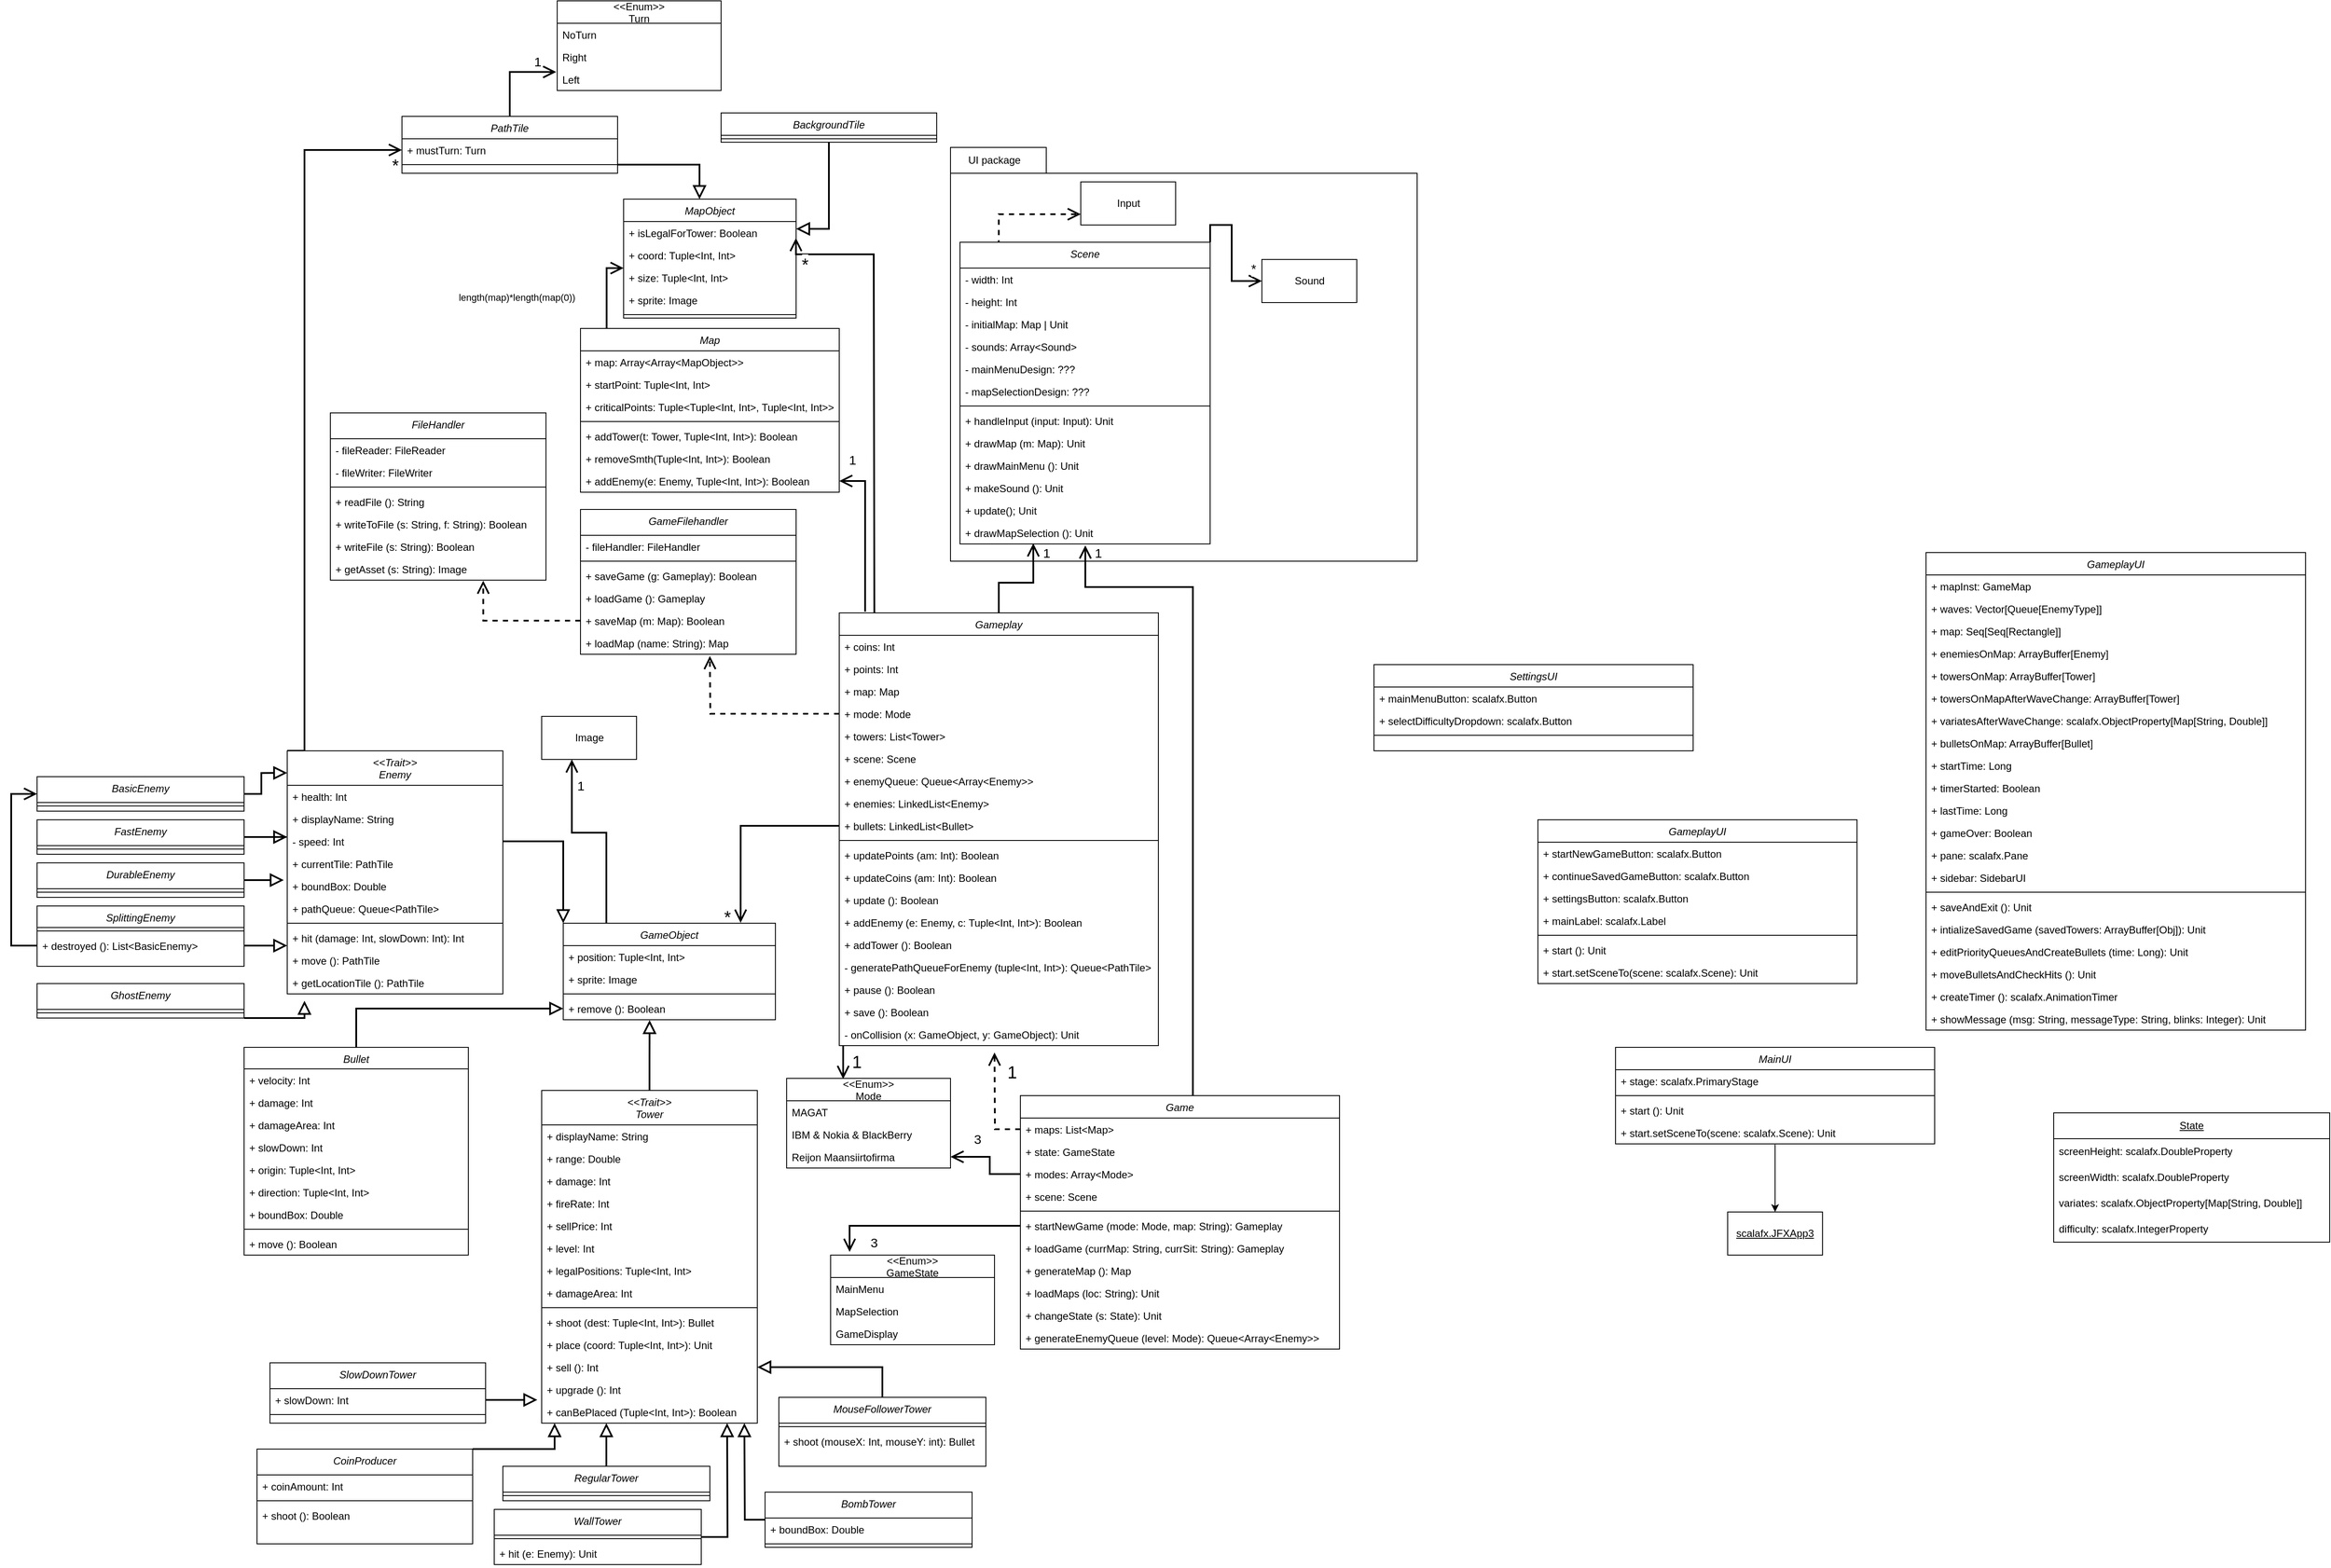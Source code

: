 <mxfile version="21.1.9" type="github">
  <diagram id="C5RBs43oDa-KdzZeNtuy" name="Page-1">
    <mxGraphModel dx="2145" dy="2115" grid="1" gridSize="10" guides="1" tooltips="1" connect="1" arrows="1" fold="1" page="1" pageScale="1" pageWidth="827" pageHeight="1169" math="0" shadow="0">
      <root>
        <mxCell id="WIyWlLk6GJQsqaUBKTNV-0" />
        <mxCell id="WIyWlLk6GJQsqaUBKTNV-1" parent="WIyWlLk6GJQsqaUBKTNV-0" />
        <mxCell id="5mX695hrPQp23sTDcBD4-8" value="" style="shape=folder;fontStyle=1;spacingTop=10;tabWidth=111;tabHeight=30;tabPosition=left;html=1;fillColor=none;" parent="WIyWlLk6GJQsqaUBKTNV-1" vertex="1">
          <mxGeometry x="629" y="-660" width="541" height="480" as="geometry" />
        </mxCell>
        <mxCell id="jXVEW7oka6BfaIIjHtfz-27" value="length(map)*length(map(0))" style="edgeStyle=orthogonalEdgeStyle;rounded=0;orthogonalLoop=1;jettySize=auto;html=1;exitX=0.101;exitY=-0.001;exitDx=0;exitDy=0;strokeWidth=2;endArrow=open;endFill=0;startSize=11;endSize=11;exitPerimeter=0;" parent="WIyWlLk6GJQsqaUBKTNV-1" source="OlATY0SooS2oWQeTTlV3-0" edge="1">
          <mxGeometry x="0.556" y="54" relative="1" as="geometry">
            <mxPoint x="250" y="-520" as="targetPoint" />
            <Array as="points">
              <mxPoint x="230" y="-520" />
            </Array>
            <mxPoint x="-50" y="34" as="offset" />
          </mxGeometry>
        </mxCell>
        <mxCell id="OlATY0SooS2oWQeTTlV3-0" value="Map" style="swimlane;fontStyle=2;align=center;verticalAlign=top;childLayout=stackLayout;horizontal=1;startSize=26;horizontalStack=0;resizeParent=1;resizeLast=0;collapsible=1;marginBottom=0;rounded=0;shadow=0;strokeWidth=1;" parent="WIyWlLk6GJQsqaUBKTNV-1" vertex="1">
          <mxGeometry x="200" y="-450" width="300" height="190" as="geometry">
            <mxRectangle x="230" y="140" width="160" height="26" as="alternateBounds" />
          </mxGeometry>
        </mxCell>
        <mxCell id="OlATY0SooS2oWQeTTlV3-1" value="+ map: Array&lt;Array&lt;MapObject&gt;&gt;" style="text;align=left;verticalAlign=top;spacingLeft=4;spacingRight=4;overflow=hidden;rotatable=0;points=[[0,0.5],[1,0.5]];portConstraint=eastwest;" parent="OlATY0SooS2oWQeTTlV3-0" vertex="1">
          <mxGeometry y="26" width="300" height="26" as="geometry" />
        </mxCell>
        <mxCell id="jXVEW7oka6BfaIIjHtfz-41" value="+ startPoint: Tuple&lt;Int, Int&gt;" style="text;align=left;verticalAlign=top;spacingLeft=4;spacingRight=4;overflow=hidden;rotatable=0;points=[[0,0.5],[1,0.5]];portConstraint=eastwest;" parent="OlATY0SooS2oWQeTTlV3-0" vertex="1">
          <mxGeometry y="52" width="300" height="26" as="geometry" />
        </mxCell>
        <mxCell id="jXVEW7oka6BfaIIjHtfz-39" value="+ criticalPoints: Tuple&lt;Tuple&lt;Int, Int&gt;, Tuple&lt;Int, Int&gt;&gt;" style="text;align=left;verticalAlign=top;spacingLeft=4;spacingRight=4;overflow=hidden;rotatable=0;points=[[0,0.5],[1,0.5]];portConstraint=eastwest;" parent="OlATY0SooS2oWQeTTlV3-0" vertex="1">
          <mxGeometry y="78" width="300" height="26" as="geometry" />
        </mxCell>
        <mxCell id="OlATY0SooS2oWQeTTlV3-2" value="" style="line;html=1;strokeWidth=1;align=left;verticalAlign=middle;spacingTop=-1;spacingLeft=3;spacingRight=3;rotatable=0;labelPosition=right;points=[];portConstraint=eastwest;" parent="OlATY0SooS2oWQeTTlV3-0" vertex="1">
          <mxGeometry y="104" width="300" height="8" as="geometry" />
        </mxCell>
        <mxCell id="OlATY0SooS2oWQeTTlV3-3" value="+ addTower(t: Tower, Tuple&lt;Int, Int&gt;): Boolean" style="text;align=left;verticalAlign=top;spacingLeft=4;spacingRight=4;overflow=hidden;rotatable=0;points=[[0,0.5],[1,0.5]];portConstraint=eastwest;" parent="OlATY0SooS2oWQeTTlV3-0" vertex="1">
          <mxGeometry y="112" width="300" height="26" as="geometry" />
        </mxCell>
        <mxCell id="OlATY0SooS2oWQeTTlV3-4" value="+ removeSmth(Tuple&lt;Int, Int&gt;): Boolean" style="text;align=left;verticalAlign=top;spacingLeft=4;spacingRight=4;overflow=hidden;rotatable=0;points=[[0,0.5],[1,0.5]];portConstraint=eastwest;" parent="OlATY0SooS2oWQeTTlV3-0" vertex="1">
          <mxGeometry y="138" width="300" height="26" as="geometry" />
        </mxCell>
        <mxCell id="gcCMT7e8VnEAfufgPn-i-42" value="+ addEnemy(e: Enemy, Tuple&lt;Int, Int&gt;): Boolean" style="text;align=left;verticalAlign=top;spacingLeft=4;spacingRight=4;overflow=hidden;rotatable=0;points=[[0,0.5],[1,0.5]];portConstraint=eastwest;" parent="OlATY0SooS2oWQeTTlV3-0" vertex="1">
          <mxGeometry y="164" width="300" height="26" as="geometry" />
        </mxCell>
        <mxCell id="gcCMT7e8VnEAfufgPn-i-72" style="edgeStyle=orthogonalEdgeStyle;rounded=0;orthogonalLoop=1;jettySize=auto;html=1;strokeWidth=2;endArrow=block;endFill=0;startSize=11;endSize=11;entryX=0.407;entryY=1.015;entryDx=0;entryDy=0;entryPerimeter=0;" parent="WIyWlLk6GJQsqaUBKTNV-1" source="OlATY0SooS2oWQeTTlV3-5" target="gcCMT7e8VnEAfufgPn-i-40" edge="1">
          <mxGeometry relative="1" as="geometry">
            <mxPoint x="280" y="370" as="targetPoint" />
          </mxGeometry>
        </mxCell>
        <mxCell id="OlATY0SooS2oWQeTTlV3-5" value="&lt;&lt;Trait&gt;&gt;&#xa;Tower" style="swimlane;fontStyle=2;align=center;verticalAlign=top;childLayout=stackLayout;horizontal=1;startSize=40;horizontalStack=0;resizeParent=1;resizeLast=0;collapsible=1;marginBottom=0;rounded=0;shadow=0;strokeWidth=1;" parent="WIyWlLk6GJQsqaUBKTNV-1" vertex="1">
          <mxGeometry x="155" y="434" width="250" height="386" as="geometry">
            <mxRectangle x="230" y="140" width="160" height="26" as="alternateBounds" />
          </mxGeometry>
        </mxCell>
        <mxCell id="OlATY0SooS2oWQeTTlV3-57" value="+ displayName: String" style="text;align=left;verticalAlign=top;spacingLeft=4;spacingRight=4;overflow=hidden;rotatable=0;points=[[0,0.5],[1,0.5]];portConstraint=eastwest;" parent="OlATY0SooS2oWQeTTlV3-5" vertex="1">
          <mxGeometry y="40" width="250" height="26" as="geometry" />
        </mxCell>
        <mxCell id="OlATY0SooS2oWQeTTlV3-27" value="+ range: Double" style="text;align=left;verticalAlign=top;spacingLeft=4;spacingRight=4;overflow=hidden;rotatable=0;points=[[0,0.5],[1,0.5]];portConstraint=eastwest;" parent="OlATY0SooS2oWQeTTlV3-5" vertex="1">
          <mxGeometry y="66" width="250" height="26" as="geometry" />
        </mxCell>
        <mxCell id="OlATY0SooS2oWQeTTlV3-28" value="+ damage: Int" style="text;align=left;verticalAlign=top;spacingLeft=4;spacingRight=4;overflow=hidden;rotatable=0;points=[[0,0.5],[1,0.5]];portConstraint=eastwest;" parent="OlATY0SooS2oWQeTTlV3-5" vertex="1">
          <mxGeometry y="92" width="250" height="26" as="geometry" />
        </mxCell>
        <mxCell id="OlATY0SooS2oWQeTTlV3-29" value="+ fireRate: Int" style="text;align=left;verticalAlign=top;spacingLeft=4;spacingRight=4;overflow=hidden;rotatable=0;points=[[0,0.5],[1,0.5]];portConstraint=eastwest;" parent="OlATY0SooS2oWQeTTlV3-5" vertex="1">
          <mxGeometry y="118" width="250" height="26" as="geometry" />
        </mxCell>
        <mxCell id="OlATY0SooS2oWQeTTlV3-31" value="+ sellPrice: Int" style="text;align=left;verticalAlign=top;spacingLeft=4;spacingRight=4;overflow=hidden;rotatable=0;points=[[0,0.5],[1,0.5]];portConstraint=eastwest;" parent="OlATY0SooS2oWQeTTlV3-5" vertex="1">
          <mxGeometry y="144" width="250" height="26" as="geometry" />
        </mxCell>
        <mxCell id="OlATY0SooS2oWQeTTlV3-32" value="+ level: Int" style="text;align=left;verticalAlign=top;spacingLeft=4;spacingRight=4;overflow=hidden;rotatable=0;points=[[0,0.5],[1,0.5]];portConstraint=eastwest;" parent="OlATY0SooS2oWQeTTlV3-5" vertex="1">
          <mxGeometry y="170" width="250" height="26" as="geometry" />
        </mxCell>
        <mxCell id="OlATY0SooS2oWQeTTlV3-79" value="+ legalPositions: Tuple&lt;Int, Int&gt;" style="text;align=left;verticalAlign=top;spacingLeft=4;spacingRight=4;overflow=hidden;rotatable=0;points=[[0,0.5],[1,0.5]];portConstraint=eastwest;" parent="OlATY0SooS2oWQeTTlV3-5" vertex="1">
          <mxGeometry y="196" width="250" height="26" as="geometry" />
        </mxCell>
        <mxCell id="OlATY0SooS2oWQeTTlV3-84" value="+ damageArea: Int" style="text;align=left;verticalAlign=top;spacingLeft=4;spacingRight=4;overflow=hidden;rotatable=0;points=[[0,0.5],[1,0.5]];portConstraint=eastwest;" parent="OlATY0SooS2oWQeTTlV3-5" vertex="1">
          <mxGeometry y="222" width="250" height="26" as="geometry" />
        </mxCell>
        <mxCell id="OlATY0SooS2oWQeTTlV3-7" value="" style="line;html=1;strokeWidth=1;align=left;verticalAlign=middle;spacingTop=-1;spacingLeft=3;spacingRight=3;rotatable=0;labelPosition=right;points=[];portConstraint=eastwest;" parent="OlATY0SooS2oWQeTTlV3-5" vertex="1">
          <mxGeometry y="248" width="250" height="8" as="geometry" />
        </mxCell>
        <mxCell id="OlATY0SooS2oWQeTTlV3-34" value="+ shoot (dest: Tuple&lt;Int, Int&gt;): Bullet" style="text;align=left;verticalAlign=top;spacingLeft=4;spacingRight=4;overflow=hidden;rotatable=0;points=[[0,0.5],[1,0.5]];portConstraint=eastwest;" parent="OlATY0SooS2oWQeTTlV3-5" vertex="1">
          <mxGeometry y="256" width="250" height="26" as="geometry" />
        </mxCell>
        <mxCell id="gcCMT7e8VnEAfufgPn-i-60" value="+ place (coord: Tuple&lt;Int, Int&gt;): Unit" style="text;align=left;verticalAlign=top;spacingLeft=4;spacingRight=4;overflow=hidden;rotatable=0;points=[[0,0.5],[1,0.5]];portConstraint=eastwest;" parent="OlATY0SooS2oWQeTTlV3-5" vertex="1">
          <mxGeometry y="282" width="250" height="26" as="geometry" />
        </mxCell>
        <mxCell id="OlATY0SooS2oWQeTTlV3-33" value="+ sell (): Int" style="text;align=left;verticalAlign=top;spacingLeft=4;spacingRight=4;overflow=hidden;rotatable=0;points=[[0,0.5],[1,0.5]];portConstraint=eastwest;" parent="OlATY0SooS2oWQeTTlV3-5" vertex="1">
          <mxGeometry y="308" width="250" height="26" as="geometry" />
        </mxCell>
        <mxCell id="OlATY0SooS2oWQeTTlV3-35" value="+ upgrade (): Int" style="text;align=left;verticalAlign=top;spacingLeft=4;spacingRight=4;overflow=hidden;rotatable=0;points=[[0,0.5],[1,0.5]];portConstraint=eastwest;" parent="OlATY0SooS2oWQeTTlV3-5" vertex="1">
          <mxGeometry y="334" width="250" height="26" as="geometry" />
        </mxCell>
        <mxCell id="jXVEW7oka6BfaIIjHtfz-31" value="+ canBePlaced (Tuple&lt;Int, Int&gt;): Boolean" style="text;align=left;verticalAlign=top;spacingLeft=4;spacingRight=4;overflow=hidden;rotatable=0;points=[[0,0.5],[1,0.5]];portConstraint=eastwest;" parent="OlATY0SooS2oWQeTTlV3-5" vertex="1">
          <mxGeometry y="360" width="250" height="26" as="geometry" />
        </mxCell>
        <mxCell id="gcCMT7e8VnEAfufgPn-i-84" value="1" style="edgeStyle=orthogonalEdgeStyle;rounded=0;orthogonalLoop=1;jettySize=auto;html=1;entryX=0.345;entryY=0.007;entryDx=0;entryDy=0;entryPerimeter=0;labelBackgroundColor=none;strokeWidth=2;fontSize=20;endArrow=open;endFill=0;startSize=11;endSize=11;" parent="WIyWlLk6GJQsqaUBKTNV-1" source="OlATY0SooS2oWQeTTlV3-12" target="OlATY0SooS2oWQeTTlV3-20" edge="1">
          <mxGeometry x="-0.07" y="15" relative="1" as="geometry">
            <mxPoint as="offset" />
            <Array as="points">
              <mxPoint x="505" y="290" />
              <mxPoint x="505" y="290" />
            </Array>
          </mxGeometry>
        </mxCell>
        <mxCell id="gcCMT7e8VnEAfufgPn-i-91" value="1" style="edgeStyle=orthogonalEdgeStyle;rounded=0;orthogonalLoop=1;jettySize=auto;html=1;labelBackgroundColor=none;strokeWidth=2;fontSize=15;endArrow=open;endFill=0;startSize=11;endSize=11;entryX=0.293;entryY=0.974;entryDx=0;entryDy=0;entryPerimeter=0;" parent="WIyWlLk6GJQsqaUBKTNV-1" source="OlATY0SooS2oWQeTTlV3-12" target="gcCMT7e8VnEAfufgPn-i-58" edge="1">
          <mxGeometry x="0.823" y="-15" relative="1" as="geometry">
            <mxPoint x="645" y="-150" as="targetPoint" />
            <mxPoint as="offset" />
          </mxGeometry>
        </mxCell>
        <mxCell id="jXVEW7oka6BfaIIjHtfz-36" value="1" style="edgeStyle=orthogonalEdgeStyle;rounded=0;orthogonalLoop=1;jettySize=auto;html=1;exitX=0.081;exitY=-0.003;exitDx=0;exitDy=0;strokeWidth=2;fontSize=15;endArrow=open;endFill=0;startSize=11;endSize=11;exitPerimeter=0;" parent="WIyWlLk6GJQsqaUBKTNV-1" source="OlATY0SooS2oWQeTTlV3-12" target="gcCMT7e8VnEAfufgPn-i-42" edge="1">
          <mxGeometry x="0.822" y="-25" relative="1" as="geometry">
            <mxPoint x="-1" as="offset" />
            <Array as="points">
              <mxPoint x="530" y="-273" />
            </Array>
          </mxGeometry>
        </mxCell>
        <mxCell id="jXVEW7oka6BfaIIjHtfz-46" value="*" style="edgeStyle=orthogonalEdgeStyle;rounded=0;orthogonalLoop=1;jettySize=auto;html=1;exitX=0.11;exitY=-0.006;exitDx=0;exitDy=0;entryX=0.999;entryY=0.734;entryDx=0;entryDy=0;strokeWidth=2;fontSize=20;endArrow=open;endFill=0;startSize=11;endSize=11;exitPerimeter=0;entryPerimeter=0;" parent="WIyWlLk6GJQsqaUBKTNV-1" source="OlATY0SooS2oWQeTTlV3-12" target="jXVEW7oka6BfaIIjHtfz-20" edge="1">
          <mxGeometry x="0.89" y="11" relative="1" as="geometry">
            <Array as="points">
              <mxPoint x="541" y="-120" />
              <mxPoint x="540" y="-120" />
              <mxPoint x="540" y="-536" />
            </Array>
            <mxPoint as="offset" />
          </mxGeometry>
        </mxCell>
        <mxCell id="OlATY0SooS2oWQeTTlV3-12" value="Gameplay" style="swimlane;fontStyle=2;align=center;verticalAlign=top;childLayout=stackLayout;horizontal=1;startSize=26;horizontalStack=0;resizeParent=1;resizeLast=0;collapsible=1;marginBottom=0;rounded=0;shadow=0;strokeWidth=1;" parent="WIyWlLk6GJQsqaUBKTNV-1" vertex="1">
          <mxGeometry x="500" y="-120" width="370" height="502" as="geometry">
            <mxRectangle x="230" y="140" width="160" height="26" as="alternateBounds" />
          </mxGeometry>
        </mxCell>
        <mxCell id="OlATY0SooS2oWQeTTlV3-13" value="+ coins: Int" style="text;align=left;verticalAlign=top;spacingLeft=4;spacingRight=4;overflow=hidden;rotatable=0;points=[[0,0.5],[1,0.5]];portConstraint=eastwest;" parent="OlATY0SooS2oWQeTTlV3-12" vertex="1">
          <mxGeometry y="26" width="370" height="26" as="geometry" />
        </mxCell>
        <mxCell id="OlATY0SooS2oWQeTTlV3-16" value="+ points: Int" style="text;align=left;verticalAlign=top;spacingLeft=4;spacingRight=4;overflow=hidden;rotatable=0;points=[[0,0.5],[1,0.5]];portConstraint=eastwest;" parent="OlATY0SooS2oWQeTTlV3-12" vertex="1">
          <mxGeometry y="52" width="370" height="26" as="geometry" />
        </mxCell>
        <mxCell id="OlATY0SooS2oWQeTTlV3-17" value="+ map: Map" style="text;align=left;verticalAlign=top;spacingLeft=4;spacingRight=4;overflow=hidden;rotatable=0;points=[[0,0.5],[1,0.5]];portConstraint=eastwest;" parent="OlATY0SooS2oWQeTTlV3-12" vertex="1">
          <mxGeometry y="78" width="370" height="26" as="geometry" />
        </mxCell>
        <mxCell id="gcCMT7e8VnEAfufgPn-i-88" style="edgeStyle=orthogonalEdgeStyle;rounded=0;orthogonalLoop=1;jettySize=auto;html=1;labelBackgroundColor=none;strokeWidth=2;fontSize=20;endArrow=open;endFill=0;startSize=11;endSize=11;dashed=1;" parent="OlATY0SooS2oWQeTTlV3-12" source="OlATY0SooS2oWQeTTlV3-24" edge="1">
          <mxGeometry relative="1" as="geometry">
            <mxPoint x="-150.0" y="50" as="targetPoint" />
          </mxGeometry>
        </mxCell>
        <mxCell id="OlATY0SooS2oWQeTTlV3-24" value="+ mode: Mode" style="text;align=left;verticalAlign=top;spacingLeft=4;spacingRight=4;overflow=hidden;rotatable=0;points=[[0,0.5],[1,0.5]];portConstraint=eastwest;" parent="OlATY0SooS2oWQeTTlV3-12" vertex="1">
          <mxGeometry y="104" width="370" height="26" as="geometry" />
        </mxCell>
        <mxCell id="OlATY0SooS2oWQeTTlV3-36" value="+ towers: List&lt;Tower&gt;" style="text;align=left;verticalAlign=top;spacingLeft=4;spacingRight=4;overflow=hidden;rotatable=0;points=[[0,0.5],[1,0.5]];portConstraint=eastwest;" parent="OlATY0SooS2oWQeTTlV3-12" vertex="1">
          <mxGeometry y="130" width="370" height="26" as="geometry" />
        </mxCell>
        <mxCell id="gcCMT7e8VnEAfufgPn-i-90" value="+ scene: Scene" style="text;align=left;verticalAlign=top;spacingLeft=4;spacingRight=4;overflow=hidden;rotatable=0;points=[[0,0.5],[1,0.5]];portConstraint=eastwest;" parent="OlATY0SooS2oWQeTTlV3-12" vertex="1">
          <mxGeometry y="156" width="370" height="26" as="geometry" />
        </mxCell>
        <mxCell id="jXVEW7oka6BfaIIjHtfz-54" value="+ enemyQueue: Queue&lt;Array&lt;Enemy&gt;&gt;" style="text;align=left;verticalAlign=top;spacingLeft=4;spacingRight=4;overflow=hidden;rotatable=0;points=[[0,0.5],[1,0.5]];portConstraint=eastwest;" parent="OlATY0SooS2oWQeTTlV3-12" vertex="1">
          <mxGeometry y="182" width="370" height="26" as="geometry" />
        </mxCell>
        <mxCell id="OlATY0SooS2oWQeTTlV3-37" value="+ enemies: LinkedList&lt;Enemy&gt;" style="text;align=left;verticalAlign=top;spacingLeft=4;spacingRight=4;overflow=hidden;rotatable=0;points=[[0,0.5],[1,0.5]];portConstraint=eastwest;" parent="OlATY0SooS2oWQeTTlV3-12" vertex="1">
          <mxGeometry y="208" width="370" height="26" as="geometry" />
        </mxCell>
        <mxCell id="gcCMT7e8VnEAfufgPn-i-44" value="+ bullets: LinkedList&lt;Bullet&gt;" style="text;align=left;verticalAlign=top;spacingLeft=4;spacingRight=4;overflow=hidden;rotatable=0;points=[[0,0.5],[1,0.5]];portConstraint=eastwest;" parent="OlATY0SooS2oWQeTTlV3-12" vertex="1">
          <mxGeometry y="234" width="370" height="26" as="geometry" />
        </mxCell>
        <mxCell id="OlATY0SooS2oWQeTTlV3-14" value="" style="line;html=1;strokeWidth=1;align=left;verticalAlign=middle;spacingTop=-1;spacingLeft=3;spacingRight=3;rotatable=0;labelPosition=right;points=[];portConstraint=eastwest;" parent="OlATY0SooS2oWQeTTlV3-12" vertex="1">
          <mxGeometry y="260" width="370" height="8" as="geometry" />
        </mxCell>
        <mxCell id="OlATY0SooS2oWQeTTlV3-18" value="+ updatePoints (am: Int): Boolean" style="text;align=left;verticalAlign=top;spacingLeft=4;spacingRight=4;overflow=hidden;rotatable=0;points=[[0,0.5],[1,0.5]];portConstraint=eastwest;" parent="OlATY0SooS2oWQeTTlV3-12" vertex="1">
          <mxGeometry y="268" width="370" height="26" as="geometry" />
        </mxCell>
        <mxCell id="OlATY0SooS2oWQeTTlV3-15" value="+ updateCoins (am: Int): Boolean" style="text;align=left;verticalAlign=top;spacingLeft=4;spacingRight=4;overflow=hidden;rotatable=0;points=[[0,0.5],[1,0.5]];portConstraint=eastwest;" parent="OlATY0SooS2oWQeTTlV3-12" vertex="1">
          <mxGeometry y="294" width="370" height="26" as="geometry" />
        </mxCell>
        <mxCell id="gcCMT7e8VnEAfufgPn-i-18" value="+ update (): Boolean" style="text;align=left;verticalAlign=top;spacingLeft=4;spacingRight=4;overflow=hidden;rotatable=0;points=[[0,0.5],[1,0.5]];portConstraint=eastwest;" parent="OlATY0SooS2oWQeTTlV3-12" vertex="1">
          <mxGeometry y="320" width="370" height="26" as="geometry" />
        </mxCell>
        <mxCell id="jXVEW7oka6BfaIIjHtfz-43" value="+ addEnemy (e: Enemy, c: Tuple&lt;Int, Int&gt;): Boolean" style="text;align=left;verticalAlign=top;spacingLeft=4;spacingRight=4;overflow=hidden;rotatable=0;points=[[0,0.5],[1,0.5]];portConstraint=eastwest;" parent="OlATY0SooS2oWQeTTlV3-12" vertex="1">
          <mxGeometry y="346" width="370" height="26" as="geometry" />
        </mxCell>
        <mxCell id="jXVEW7oka6BfaIIjHtfz-44" value="+ addTower (): Boolean" style="text;align=left;verticalAlign=top;spacingLeft=4;spacingRight=4;overflow=hidden;rotatable=0;points=[[0,0.5],[1,0.5]];portConstraint=eastwest;" parent="OlATY0SooS2oWQeTTlV3-12" vertex="1">
          <mxGeometry y="372" width="370" height="26" as="geometry" />
        </mxCell>
        <mxCell id="jXVEW7oka6BfaIIjHtfz-45" value="- generatePathQueueForEnemy (tuple&lt;Int, Int&gt;): Queue&lt;PathTile&gt;" style="text;align=left;verticalAlign=top;spacingLeft=4;spacingRight=4;overflow=hidden;rotatable=0;points=[[0,0.5],[1,0.5]];portConstraint=eastwest;" parent="OlATY0SooS2oWQeTTlV3-12" vertex="1">
          <mxGeometry y="398" width="370" height="26" as="geometry" />
        </mxCell>
        <mxCell id="gcCMT7e8VnEAfufgPn-i-19" value="+ pause (): Boolean" style="text;align=left;verticalAlign=top;spacingLeft=4;spacingRight=4;overflow=hidden;rotatable=0;points=[[0,0.5],[1,0.5]];portConstraint=eastwest;" parent="OlATY0SooS2oWQeTTlV3-12" vertex="1">
          <mxGeometry y="424" width="370" height="26" as="geometry" />
        </mxCell>
        <mxCell id="gcCMT7e8VnEAfufgPn-i-20" value="+ save (): Boolean" style="text;align=left;verticalAlign=top;spacingLeft=4;spacingRight=4;overflow=hidden;rotatable=0;points=[[0,0.5],[1,0.5]];portConstraint=eastwest;" parent="OlATY0SooS2oWQeTTlV3-12" vertex="1">
          <mxGeometry y="450" width="370" height="26" as="geometry" />
        </mxCell>
        <mxCell id="gcCMT7e8VnEAfufgPn-i-52" value="- onCollision (x: GameObject, y: GameObject): Unit" style="text;align=left;verticalAlign=top;spacingLeft=4;spacingRight=4;overflow=hidden;rotatable=0;points=[[0,0.5],[1,0.5]];portConstraint=eastwest;" parent="OlATY0SooS2oWQeTTlV3-12" vertex="1">
          <mxGeometry y="476" width="370" height="26" as="geometry" />
        </mxCell>
        <mxCell id="OlATY0SooS2oWQeTTlV3-20" value="&lt;&lt;Enum&gt;&gt;&#xa;Mode" style="swimlane;fontStyle=0;childLayout=stackLayout;horizontal=1;startSize=26;fillColor=none;horizontalStack=0;resizeParent=1;resizeParentMax=0;resizeLast=0;collapsible=1;marginBottom=0;" parent="WIyWlLk6GJQsqaUBKTNV-1" vertex="1">
          <mxGeometry x="439" y="420" width="190" height="104" as="geometry" />
        </mxCell>
        <mxCell id="OlATY0SooS2oWQeTTlV3-21" value="MAGAT" style="text;strokeColor=none;fillColor=none;align=left;verticalAlign=top;spacingLeft=4;spacingRight=4;overflow=hidden;rotatable=0;points=[[0,0.5],[1,0.5]];portConstraint=eastwest;" parent="OlATY0SooS2oWQeTTlV3-20" vertex="1">
          <mxGeometry y="26" width="190" height="26" as="geometry" />
        </mxCell>
        <mxCell id="OlATY0SooS2oWQeTTlV3-22" value="IBM &amp; Nokia &amp; BlackBerry" style="text;strokeColor=none;fillColor=none;align=left;verticalAlign=top;spacingLeft=4;spacingRight=4;overflow=hidden;rotatable=0;points=[[0,0.5],[1,0.5]];portConstraint=eastwest;" parent="OlATY0SooS2oWQeTTlV3-20" vertex="1">
          <mxGeometry y="52" width="190" height="26" as="geometry" />
        </mxCell>
        <mxCell id="OlATY0SooS2oWQeTTlV3-23" value="Reijon Maansiirtofirma" style="text;strokeColor=none;fillColor=none;align=left;verticalAlign=top;spacingLeft=4;spacingRight=4;overflow=hidden;rotatable=0;points=[[0,0.5],[1,0.5]];portConstraint=eastwest;" parent="OlATY0SooS2oWQeTTlV3-20" vertex="1">
          <mxGeometry y="78" width="190" height="26" as="geometry" />
        </mxCell>
        <mxCell id="jXVEW7oka6BfaIIjHtfz-48" value="*" style="edgeStyle=orthogonalEdgeStyle;rounded=0;orthogonalLoop=1;jettySize=auto;html=1;exitX=0;exitY=0;exitDx=0;exitDy=0;entryX=0;entryY=0.5;entryDx=0;entryDy=0;strokeWidth=2;fontSize=20;endArrow=open;endFill=0;startSize=11;endSize=11;" parent="WIyWlLk6GJQsqaUBKTNV-1" source="OlATY0SooS2oWQeTTlV3-38" target="jXVEW7oka6BfaIIjHtfz-1" edge="1">
          <mxGeometry x="0.981" y="-17" relative="1" as="geometry">
            <mxPoint as="offset" />
            <Array as="points">
              <mxPoint x="-120" y="40" />
              <mxPoint x="-120" y="-657" />
            </Array>
          </mxGeometry>
        </mxCell>
        <mxCell id="OlATY0SooS2oWQeTTlV3-38" value="&lt;&lt;Trait&gt;&gt;&#xa;Enemy" style="swimlane;fontStyle=2;align=center;verticalAlign=top;childLayout=stackLayout;horizontal=1;startSize=40;horizontalStack=0;resizeParent=1;resizeLast=0;collapsible=1;marginBottom=0;rounded=0;shadow=0;strokeWidth=1;" parent="WIyWlLk6GJQsqaUBKTNV-1" vertex="1">
          <mxGeometry x="-140" y="40" width="250" height="282" as="geometry">
            <mxRectangle x="230" y="140" width="160" height="26" as="alternateBounds" />
          </mxGeometry>
        </mxCell>
        <mxCell id="OlATY0SooS2oWQeTTlV3-41" value="+ health: Int" style="text;align=left;verticalAlign=top;spacingLeft=4;spacingRight=4;overflow=hidden;rotatable=0;points=[[0,0.5],[1,0.5]];portConstraint=eastwest;" parent="OlATY0SooS2oWQeTTlV3-38" vertex="1">
          <mxGeometry y="40" width="250" height="26" as="geometry" />
        </mxCell>
        <mxCell id="OlATY0SooS2oWQeTTlV3-137" value="+ displayName: String" style="text;align=left;verticalAlign=top;spacingLeft=4;spacingRight=4;overflow=hidden;rotatable=0;points=[[0,0.5],[1,0.5]];portConstraint=eastwest;" parent="OlATY0SooS2oWQeTTlV3-38" vertex="1">
          <mxGeometry y="66" width="250" height="26" as="geometry" />
        </mxCell>
        <mxCell id="OlATY0SooS2oWQeTTlV3-42" value="- speed: Int" style="text;align=left;verticalAlign=top;spacingLeft=4;spacingRight=4;overflow=hidden;rotatable=0;points=[[0,0.5],[1,0.5]];portConstraint=eastwest;" parent="OlATY0SooS2oWQeTTlV3-38" vertex="1">
          <mxGeometry y="92" width="250" height="26" as="geometry" />
        </mxCell>
        <mxCell id="jXVEW7oka6BfaIIjHtfz-30" value="+ currentTile: PathTile" style="text;align=left;verticalAlign=top;spacingLeft=4;spacingRight=4;overflow=hidden;rotatable=0;points=[[0,0.5],[1,0.5]];portConstraint=eastwest;" parent="OlATY0SooS2oWQeTTlV3-38" vertex="1">
          <mxGeometry y="118" width="250" height="26" as="geometry" />
        </mxCell>
        <mxCell id="jXVEW7oka6BfaIIjHtfz-33" value="+ boundBox: Double" style="text;align=left;verticalAlign=top;spacingLeft=4;spacingRight=4;overflow=hidden;rotatable=0;points=[[0,0.5],[1,0.5]];portConstraint=eastwest;" parent="OlATY0SooS2oWQeTTlV3-38" vertex="1">
          <mxGeometry y="144" width="250" height="26" as="geometry" />
        </mxCell>
        <mxCell id="jXVEW7oka6BfaIIjHtfz-47" value="+ pathQueue: Queue&lt;PathTile&gt;" style="text;align=left;verticalAlign=top;spacingLeft=4;spacingRight=4;overflow=hidden;rotatable=0;points=[[0,0.5],[1,0.5]];portConstraint=eastwest;" parent="OlATY0SooS2oWQeTTlV3-38" vertex="1">
          <mxGeometry y="170" width="250" height="26" as="geometry" />
        </mxCell>
        <mxCell id="OlATY0SooS2oWQeTTlV3-45" value="" style="line;html=1;strokeWidth=1;align=left;verticalAlign=middle;spacingTop=-1;spacingLeft=3;spacingRight=3;rotatable=0;labelPosition=right;points=[];portConstraint=eastwest;" parent="OlATY0SooS2oWQeTTlV3-38" vertex="1">
          <mxGeometry y="196" width="250" height="8" as="geometry" />
        </mxCell>
        <mxCell id="OlATY0SooS2oWQeTTlV3-46" value="+ hit (damage: Int, slowDown: Int): Int" style="text;align=left;verticalAlign=top;spacingLeft=4;spacingRight=4;overflow=hidden;rotatable=0;points=[[0,0.5],[1,0.5]];portConstraint=eastwest;" parent="OlATY0SooS2oWQeTTlV3-38" vertex="1">
          <mxGeometry y="204" width="250" height="26" as="geometry" />
        </mxCell>
        <mxCell id="OlATY0SooS2oWQeTTlV3-117" value="+ move (): PathTile" style="text;align=left;verticalAlign=top;spacingLeft=4;spacingRight=4;overflow=hidden;rotatable=0;points=[[0,0.5],[1,0.5]];portConstraint=eastwest;" parent="OlATY0SooS2oWQeTTlV3-38" vertex="1">
          <mxGeometry y="230" width="250" height="26" as="geometry" />
        </mxCell>
        <mxCell id="jXVEW7oka6BfaIIjHtfz-29" value="+ getLocationTile (): PathTile" style="text;align=left;verticalAlign=top;spacingLeft=4;spacingRight=4;overflow=hidden;rotatable=0;points=[[0,0.5],[1,0.5]];portConstraint=eastwest;" parent="OlATY0SooS2oWQeTTlV3-38" vertex="1">
          <mxGeometry y="256" width="250" height="26" as="geometry" />
        </mxCell>
        <mxCell id="gcCMT7e8VnEAfufgPn-i-70" style="edgeStyle=orthogonalEdgeStyle;rounded=0;orthogonalLoop=1;jettySize=auto;html=1;entryX=0;entryY=0.5;entryDx=0;entryDy=0;strokeWidth=2;endArrow=block;endFill=0;startSize=11;endSize=11;" parent="WIyWlLk6GJQsqaUBKTNV-1" source="OlATY0SooS2oWQeTTlV3-58" target="gcCMT7e8VnEAfufgPn-i-40" edge="1">
          <mxGeometry relative="1" as="geometry" />
        </mxCell>
        <mxCell id="OlATY0SooS2oWQeTTlV3-58" value="Bullet" style="swimlane;fontStyle=2;align=center;verticalAlign=top;childLayout=stackLayout;horizontal=1;startSize=25;horizontalStack=0;resizeParent=1;resizeLast=0;collapsible=1;marginBottom=0;rounded=0;shadow=0;strokeWidth=1;" parent="WIyWlLk6GJQsqaUBKTNV-1" vertex="1">
          <mxGeometry x="-190" y="384" width="260" height="241" as="geometry">
            <mxRectangle x="230" y="140" width="160" height="26" as="alternateBounds" />
          </mxGeometry>
        </mxCell>
        <mxCell id="OlATY0SooS2oWQeTTlV3-60" value="+ velocity: Int" style="text;align=left;verticalAlign=top;spacingLeft=4;spacingRight=4;overflow=hidden;rotatable=0;points=[[0,0.5],[1,0.5]];portConstraint=eastwest;" parent="OlATY0SooS2oWQeTTlV3-58" vertex="1">
          <mxGeometry y="25" width="260" height="26" as="geometry" />
        </mxCell>
        <mxCell id="OlATY0SooS2oWQeTTlV3-61" value="+ damage: Int" style="text;align=left;verticalAlign=top;spacingLeft=4;spacingRight=4;overflow=hidden;rotatable=0;points=[[0,0.5],[1,0.5]];portConstraint=eastwest;" parent="OlATY0SooS2oWQeTTlV3-58" vertex="1">
          <mxGeometry y="51" width="260" height="26" as="geometry" />
        </mxCell>
        <mxCell id="jXVEW7oka6BfaIIjHtfz-32" value="+ damageArea: Int" style="text;align=left;verticalAlign=top;spacingLeft=4;spacingRight=4;overflow=hidden;rotatable=0;points=[[0,0.5],[1,0.5]];portConstraint=eastwest;" parent="OlATY0SooS2oWQeTTlV3-58" vertex="1">
          <mxGeometry y="77" width="260" height="26" as="geometry" />
        </mxCell>
        <mxCell id="OlATY0SooS2oWQeTTlV3-89" value="+ slowDown: Int" style="text;align=left;verticalAlign=top;spacingLeft=4;spacingRight=4;overflow=hidden;rotatable=0;points=[[0,0.5],[1,0.5]];portConstraint=eastwest;" parent="OlATY0SooS2oWQeTTlV3-58" vertex="1">
          <mxGeometry y="103" width="260" height="26" as="geometry" />
        </mxCell>
        <mxCell id="gcCMT7e8VnEAfufgPn-i-15" value="+ origin: Tuple&lt;Int, Int&gt;" style="text;align=left;verticalAlign=top;spacingLeft=4;spacingRight=4;overflow=hidden;rotatable=0;points=[[0,0.5],[1,0.5]];portConstraint=eastwest;" parent="OlATY0SooS2oWQeTTlV3-58" vertex="1">
          <mxGeometry y="129" width="260" height="26" as="geometry" />
        </mxCell>
        <mxCell id="gcCMT7e8VnEAfufgPn-i-16" value="+ direction: Tuple&lt;Int, Int&gt;" style="text;align=left;verticalAlign=top;spacingLeft=4;spacingRight=4;overflow=hidden;rotatable=0;points=[[0,0.5],[1,0.5]];portConstraint=eastwest;" parent="OlATY0SooS2oWQeTTlV3-58" vertex="1">
          <mxGeometry y="155" width="260" height="26" as="geometry" />
        </mxCell>
        <mxCell id="jXVEW7oka6BfaIIjHtfz-34" value="+ boundBox: Double" style="text;align=left;verticalAlign=top;spacingLeft=4;spacingRight=4;overflow=hidden;rotatable=0;points=[[0,0.5],[1,0.5]];portConstraint=eastwest;" parent="OlATY0SooS2oWQeTTlV3-58" vertex="1">
          <mxGeometry y="181" width="260" height="26" as="geometry" />
        </mxCell>
        <mxCell id="OlATY0SooS2oWQeTTlV3-62" value="" style="line;html=1;strokeWidth=1;align=left;verticalAlign=middle;spacingTop=-1;spacingLeft=3;spacingRight=3;rotatable=0;labelPosition=right;points=[];portConstraint=eastwest;" parent="OlATY0SooS2oWQeTTlV3-58" vertex="1">
          <mxGeometry y="207" width="260" height="8" as="geometry" />
        </mxCell>
        <mxCell id="gcCMT7e8VnEAfufgPn-i-13" value="+ move (): Boolean" style="text;align=left;verticalAlign=top;spacingLeft=4;spacingRight=4;overflow=hidden;rotatable=0;points=[[0,0.5],[1,0.5]];portConstraint=eastwest;" parent="OlATY0SooS2oWQeTTlV3-58" vertex="1">
          <mxGeometry y="215" width="260" height="26" as="geometry" />
        </mxCell>
        <mxCell id="gcCMT7e8VnEAfufgPn-i-77" style="edgeStyle=orthogonalEdgeStyle;rounded=0;orthogonalLoop=1;jettySize=auto;html=1;exitX=1;exitY=0;exitDx=0;exitDy=0;strokeWidth=2;endArrow=block;endFill=0;startSize=11;endSize=11;" parent="WIyWlLk6GJQsqaUBKTNV-1" source="OlATY0SooS2oWQeTTlV3-65" edge="1">
          <mxGeometry relative="1" as="geometry">
            <mxPoint x="170" y="820.0" as="targetPoint" />
            <Array as="points">
              <mxPoint x="170" y="850" />
            </Array>
          </mxGeometry>
        </mxCell>
        <mxCell id="OlATY0SooS2oWQeTTlV3-65" value="CoinProducer" style="swimlane;fontStyle=2;align=center;verticalAlign=top;childLayout=stackLayout;horizontal=1;startSize=30;horizontalStack=0;resizeParent=1;resizeLast=0;collapsible=1;marginBottom=0;rounded=0;shadow=0;strokeWidth=1;" parent="WIyWlLk6GJQsqaUBKTNV-1" vertex="1">
          <mxGeometry x="-175" y="850" width="250" height="110" as="geometry">
            <mxRectangle x="230" y="140" width="160" height="26" as="alternateBounds" />
          </mxGeometry>
        </mxCell>
        <mxCell id="OlATY0SooS2oWQeTTlV3-77" value="+ coinAmount: Int" style="text;align=left;verticalAlign=top;spacingLeft=4;spacingRight=4;overflow=hidden;rotatable=0;points=[[0,0.5],[1,0.5]];portConstraint=eastwest;" parent="OlATY0SooS2oWQeTTlV3-65" vertex="1">
          <mxGeometry y="30" width="250" height="26" as="geometry" />
        </mxCell>
        <mxCell id="OlATY0SooS2oWQeTTlV3-73" value="" style="line;html=1;strokeWidth=1;align=left;verticalAlign=middle;spacingTop=-1;spacingLeft=3;spacingRight=3;rotatable=0;labelPosition=right;points=[];portConstraint=eastwest;" parent="OlATY0SooS2oWQeTTlV3-65" vertex="1">
          <mxGeometry y="56" width="250" height="8" as="geometry" />
        </mxCell>
        <mxCell id="OlATY0SooS2oWQeTTlV3-78" value="+ shoot (): Boolean" style="text;align=left;verticalAlign=top;spacingLeft=4;spacingRight=4;overflow=hidden;rotatable=0;points=[[0,0.5],[1,0.5]];portConstraint=eastwest;" parent="OlATY0SooS2oWQeTTlV3-65" vertex="1">
          <mxGeometry y="64" width="250" height="26" as="geometry" />
        </mxCell>
        <mxCell id="gcCMT7e8VnEAfufgPn-i-78" style="edgeStyle=orthogonalEdgeStyle;rounded=0;orthogonalLoop=1;jettySize=auto;html=1;strokeWidth=2;endArrow=block;endFill=0;startSize=11;endSize=11;" parent="WIyWlLk6GJQsqaUBKTNV-1" source="OlATY0SooS2oWQeTTlV3-80" edge="1">
          <mxGeometry relative="1" as="geometry">
            <mxPoint x="230" y="820.0" as="targetPoint" />
          </mxGeometry>
        </mxCell>
        <mxCell id="OlATY0SooS2oWQeTTlV3-80" value="RegularTower" style="swimlane;fontStyle=2;align=center;verticalAlign=top;childLayout=stackLayout;horizontal=1;startSize=30;horizontalStack=0;resizeParent=1;resizeLast=0;collapsible=1;marginBottom=0;rounded=0;shadow=0;strokeWidth=1;" parent="WIyWlLk6GJQsqaUBKTNV-1" vertex="1">
          <mxGeometry x="110" y="870" width="240" height="40" as="geometry">
            <mxRectangle x="230" y="140" width="160" height="26" as="alternateBounds" />
          </mxGeometry>
        </mxCell>
        <mxCell id="OlATY0SooS2oWQeTTlV3-82" value="" style="line;html=1;strokeWidth=1;align=left;verticalAlign=middle;spacingTop=-1;spacingLeft=3;spacingRight=3;rotatable=0;labelPosition=right;points=[];portConstraint=eastwest;" parent="OlATY0SooS2oWQeTTlV3-80" vertex="1">
          <mxGeometry y="30" width="240" height="8" as="geometry" />
        </mxCell>
        <mxCell id="OlATY0SooS2oWQeTTlV3-85" value="SlowDownTower" style="swimlane;fontStyle=2;align=center;verticalAlign=top;childLayout=stackLayout;horizontal=1;startSize=30;horizontalStack=0;resizeParent=1;resizeLast=0;collapsible=1;marginBottom=0;rounded=0;shadow=0;strokeWidth=1;" parent="WIyWlLk6GJQsqaUBKTNV-1" vertex="1">
          <mxGeometry x="-160" y="750" width="250" height="70" as="geometry">
            <mxRectangle x="230" y="140" width="160" height="26" as="alternateBounds" />
          </mxGeometry>
        </mxCell>
        <mxCell id="gcCMT7e8VnEAfufgPn-i-76" style="edgeStyle=orthogonalEdgeStyle;rounded=0;orthogonalLoop=1;jettySize=auto;html=1;strokeWidth=2;endArrow=block;endFill=0;startSize=11;endSize=11;" parent="OlATY0SooS2oWQeTTlV3-85" source="OlATY0SooS2oWQeTTlV3-86" edge="1">
          <mxGeometry relative="1" as="geometry">
            <mxPoint x="310" y="43.0" as="targetPoint" />
          </mxGeometry>
        </mxCell>
        <mxCell id="OlATY0SooS2oWQeTTlV3-86" value="+ slowDown: Int" style="text;align=left;verticalAlign=top;spacingLeft=4;spacingRight=4;overflow=hidden;rotatable=0;points=[[0,0.5],[1,0.5]];portConstraint=eastwest;" parent="OlATY0SooS2oWQeTTlV3-85" vertex="1">
          <mxGeometry y="30" width="250" height="26" as="geometry" />
        </mxCell>
        <mxCell id="OlATY0SooS2oWQeTTlV3-87" value="" style="line;html=1;strokeWidth=1;align=left;verticalAlign=middle;spacingTop=-1;spacingLeft=3;spacingRight=3;rotatable=0;labelPosition=right;points=[];portConstraint=eastwest;" parent="OlATY0SooS2oWQeTTlV3-85" vertex="1">
          <mxGeometry y="56" width="250" height="8" as="geometry" />
        </mxCell>
        <mxCell id="gcCMT7e8VnEAfufgPn-i-81" style="edgeStyle=orthogonalEdgeStyle;rounded=0;orthogonalLoop=1;jettySize=auto;html=1;exitX=0.5;exitY=0;exitDx=0;exitDy=0;entryX=1;entryY=0.5;entryDx=0;entryDy=0;strokeWidth=2;endArrow=block;endFill=0;startSize=11;endSize=11;" parent="WIyWlLk6GJQsqaUBKTNV-1" source="OlATY0SooS2oWQeTTlV3-91" target="OlATY0SooS2oWQeTTlV3-33" edge="1">
          <mxGeometry relative="1" as="geometry" />
        </mxCell>
        <mxCell id="OlATY0SooS2oWQeTTlV3-91" value="MouseFollowerTower" style="swimlane;fontStyle=2;align=center;verticalAlign=top;childLayout=stackLayout;horizontal=1;startSize=30;horizontalStack=0;resizeParent=1;resizeLast=0;collapsible=1;marginBottom=0;rounded=0;shadow=0;strokeWidth=1;" parent="WIyWlLk6GJQsqaUBKTNV-1" vertex="1">
          <mxGeometry x="430" y="790" width="240" height="80" as="geometry">
            <mxRectangle x="230" y="140" width="160" height="26" as="alternateBounds" />
          </mxGeometry>
        </mxCell>
        <mxCell id="OlATY0SooS2oWQeTTlV3-92" value="" style="line;html=1;strokeWidth=1;align=left;verticalAlign=middle;spacingTop=-1;spacingLeft=3;spacingRight=3;rotatable=0;labelPosition=right;points=[];portConstraint=eastwest;" parent="OlATY0SooS2oWQeTTlV3-91" vertex="1">
          <mxGeometry y="30" width="240" height="8" as="geometry" />
        </mxCell>
        <mxCell id="OlATY0SooS2oWQeTTlV3-93" value="+ shoot (mouseX: Int, mouseY: int): Bullet" style="text;align=left;verticalAlign=top;spacingLeft=4;spacingRight=4;overflow=hidden;rotatable=0;points=[[0,0.5],[1,0.5]];portConstraint=eastwest;" parent="OlATY0SooS2oWQeTTlV3-91" vertex="1">
          <mxGeometry y="38" width="240" height="26" as="geometry" />
        </mxCell>
        <mxCell id="gcCMT7e8VnEAfufgPn-i-80" style="edgeStyle=orthogonalEdgeStyle;rounded=0;orthogonalLoop=1;jettySize=auto;html=1;strokeWidth=2;endArrow=block;endFill=0;startSize=11;endSize=11;" parent="WIyWlLk6GJQsqaUBKTNV-1" source="OlATY0SooS2oWQeTTlV3-97" edge="1">
          <mxGeometry relative="1" as="geometry">
            <mxPoint x="390" y="820.0" as="targetPoint" />
          </mxGeometry>
        </mxCell>
        <mxCell id="OlATY0SooS2oWQeTTlV3-97" value="BombTower" style="swimlane;fontStyle=2;align=center;verticalAlign=top;childLayout=stackLayout;horizontal=1;startSize=30;horizontalStack=0;resizeParent=1;resizeLast=0;collapsible=1;marginBottom=0;rounded=0;shadow=0;strokeWidth=1;" parent="WIyWlLk6GJQsqaUBKTNV-1" vertex="1">
          <mxGeometry x="414" y="900" width="240" height="64" as="geometry">
            <mxRectangle x="230" y="140" width="160" height="26" as="alternateBounds" />
          </mxGeometry>
        </mxCell>
        <mxCell id="jXVEW7oka6BfaIIjHtfz-35" value="+ boundBox: Double" style="text;align=left;verticalAlign=top;spacingLeft=4;spacingRight=4;overflow=hidden;rotatable=0;points=[[0,0.5],[1,0.5]];portConstraint=eastwest;" parent="OlATY0SooS2oWQeTTlV3-97" vertex="1">
          <mxGeometry y="30" width="240" height="26" as="geometry" />
        </mxCell>
        <mxCell id="OlATY0SooS2oWQeTTlV3-98" value="" style="line;html=1;strokeWidth=1;align=left;verticalAlign=middle;spacingTop=-1;spacingLeft=3;spacingRight=3;rotatable=0;labelPosition=right;points=[];portConstraint=eastwest;" parent="OlATY0SooS2oWQeTTlV3-97" vertex="1">
          <mxGeometry y="56" width="240" height="8" as="geometry" />
        </mxCell>
        <mxCell id="gcCMT7e8VnEAfufgPn-i-79" style="edgeStyle=orthogonalEdgeStyle;rounded=0;orthogonalLoop=1;jettySize=auto;html=1;strokeWidth=2;endArrow=block;endFill=0;startSize=11;endSize=11;" parent="WIyWlLk6GJQsqaUBKTNV-1" source="OlATY0SooS2oWQeTTlV3-101" edge="1">
          <mxGeometry relative="1" as="geometry">
            <mxPoint x="370" y="820.0" as="targetPoint" />
          </mxGeometry>
        </mxCell>
        <mxCell id="OlATY0SooS2oWQeTTlV3-101" value="WallTower" style="swimlane;fontStyle=2;align=center;verticalAlign=top;childLayout=stackLayout;horizontal=1;startSize=30;horizontalStack=0;resizeParent=1;resizeLast=0;collapsible=1;marginBottom=0;rounded=0;shadow=0;strokeWidth=1;" parent="WIyWlLk6GJQsqaUBKTNV-1" vertex="1">
          <mxGeometry x="100" y="920" width="240" height="64" as="geometry">
            <mxRectangle x="230" y="140" width="160" height="26" as="alternateBounds" />
          </mxGeometry>
        </mxCell>
        <mxCell id="OlATY0SooS2oWQeTTlV3-102" value="" style="line;html=1;strokeWidth=1;align=left;verticalAlign=middle;spacingTop=-1;spacingLeft=3;spacingRight=3;rotatable=0;labelPosition=right;points=[];portConstraint=eastwest;" parent="OlATY0SooS2oWQeTTlV3-101" vertex="1">
          <mxGeometry y="30" width="240" height="8" as="geometry" />
        </mxCell>
        <mxCell id="OlATY0SooS2oWQeTTlV3-103" value="+ hit (e: Enemy): Unit" style="text;align=left;verticalAlign=top;spacingLeft=4;spacingRight=4;overflow=hidden;rotatable=0;points=[[0,0.5],[1,0.5]];portConstraint=eastwest;" parent="OlATY0SooS2oWQeTTlV3-101" vertex="1">
          <mxGeometry y="38" width="240" height="26" as="geometry" />
        </mxCell>
        <mxCell id="OlATY0SooS2oWQeTTlV3-111" value="FileHandler" style="swimlane;fontStyle=2;align=center;verticalAlign=top;childLayout=stackLayout;horizontal=1;startSize=30;horizontalStack=0;resizeParent=1;resizeLast=0;collapsible=1;marginBottom=0;rounded=0;shadow=0;strokeWidth=1;" parent="WIyWlLk6GJQsqaUBKTNV-1" vertex="1">
          <mxGeometry x="-90" y="-352" width="250" height="194" as="geometry">
            <mxRectangle x="230" y="140" width="160" height="26" as="alternateBounds" />
          </mxGeometry>
        </mxCell>
        <mxCell id="OlATY0SooS2oWQeTTlV3-151" value="- fileReader: FileReader" style="text;align=left;verticalAlign=top;spacingLeft=4;spacingRight=4;overflow=hidden;rotatable=0;points=[[0,0.5],[1,0.5]];portConstraint=eastwest;" parent="OlATY0SooS2oWQeTTlV3-111" vertex="1">
          <mxGeometry y="30" width="250" height="26" as="geometry" />
        </mxCell>
        <mxCell id="OlATY0SooS2oWQeTTlV3-112" value="- fileWriter: FileWriter" style="text;align=left;verticalAlign=top;spacingLeft=4;spacingRight=4;overflow=hidden;rotatable=0;points=[[0,0.5],[1,0.5]];portConstraint=eastwest;" parent="OlATY0SooS2oWQeTTlV3-111" vertex="1">
          <mxGeometry y="56" width="250" height="26" as="geometry" />
        </mxCell>
        <mxCell id="OlATY0SooS2oWQeTTlV3-115" value="" style="line;html=1;strokeWidth=1;align=left;verticalAlign=middle;spacingTop=-1;spacingLeft=3;spacingRight=3;rotatable=0;labelPosition=right;points=[];portConstraint=eastwest;" parent="OlATY0SooS2oWQeTTlV3-111" vertex="1">
          <mxGeometry y="82" width="250" height="8" as="geometry" />
        </mxCell>
        <mxCell id="OlATY0SooS2oWQeTTlV3-116" value="+ readFile (): String" style="text;align=left;verticalAlign=top;spacingLeft=4;spacingRight=4;overflow=hidden;rotatable=0;points=[[0,0.5],[1,0.5]];portConstraint=eastwest;" parent="OlATY0SooS2oWQeTTlV3-111" vertex="1">
          <mxGeometry y="90" width="250" height="26" as="geometry" />
        </mxCell>
        <mxCell id="OlATY0SooS2oWQeTTlV3-150" value="+ writeToFile (s: String, f: String): Boolean" style="text;align=left;verticalAlign=top;spacingLeft=4;spacingRight=4;overflow=hidden;rotatable=0;points=[[0,0.5],[1,0.5]];portConstraint=eastwest;" parent="OlATY0SooS2oWQeTTlV3-111" vertex="1">
          <mxGeometry y="116" width="250" height="26" as="geometry" />
        </mxCell>
        <mxCell id="OlATY0SooS2oWQeTTlV3-152" value="+ writeFile (s: String): Boolean" style="text;align=left;verticalAlign=top;spacingLeft=4;spacingRight=4;overflow=hidden;rotatable=0;points=[[0,0.5],[1,0.5]];portConstraint=eastwest;" parent="OlATY0SooS2oWQeTTlV3-111" vertex="1">
          <mxGeometry y="142" width="250" height="26" as="geometry" />
        </mxCell>
        <mxCell id="gcCMT7e8VnEAfufgPn-i-62" value="+ getAsset (s: String): Image" style="text;align=left;verticalAlign=top;spacingLeft=4;spacingRight=4;overflow=hidden;rotatable=0;points=[[0,0.5],[1,0.5]];portConstraint=eastwest;" parent="OlATY0SooS2oWQeTTlV3-111" vertex="1">
          <mxGeometry y="168" width="250" height="26" as="geometry" />
        </mxCell>
        <mxCell id="gcCMT7e8VnEAfufgPn-i-64" style="edgeStyle=orthogonalEdgeStyle;rounded=0;orthogonalLoop=1;jettySize=auto;html=1;entryX=0;entryY=0.091;entryDx=0;entryDy=0;entryPerimeter=0;strokeWidth=2;endArrow=block;endFill=0;startSize=11;endSize=11;" parent="WIyWlLk6GJQsqaUBKTNV-1" source="OlATY0SooS2oWQeTTlV3-119" target="OlATY0SooS2oWQeTTlV3-38" edge="1">
          <mxGeometry relative="1" as="geometry" />
        </mxCell>
        <mxCell id="OlATY0SooS2oWQeTTlV3-119" value="BasicEnemy" style="swimlane;fontStyle=2;align=center;verticalAlign=top;childLayout=stackLayout;horizontal=1;startSize=30;horizontalStack=0;resizeParent=1;resizeLast=0;collapsible=1;marginBottom=0;rounded=0;shadow=0;strokeWidth=1;" parent="WIyWlLk6GJQsqaUBKTNV-1" vertex="1">
          <mxGeometry x="-430" y="70" width="240" height="40" as="geometry">
            <mxRectangle x="230" y="140" width="160" height="26" as="alternateBounds" />
          </mxGeometry>
        </mxCell>
        <mxCell id="OlATY0SooS2oWQeTTlV3-120" value="" style="line;html=1;strokeWidth=1;align=left;verticalAlign=middle;spacingTop=-1;spacingLeft=3;spacingRight=3;rotatable=0;labelPosition=right;points=[];portConstraint=eastwest;" parent="OlATY0SooS2oWQeTTlV3-119" vertex="1">
          <mxGeometry y="30" width="240" height="8" as="geometry" />
        </mxCell>
        <mxCell id="gcCMT7e8VnEAfufgPn-i-65" style="edgeStyle=orthogonalEdgeStyle;rounded=0;orthogonalLoop=1;jettySize=auto;html=1;exitX=1;exitY=0.5;exitDx=0;exitDy=0;strokeWidth=2;endArrow=block;endFill=0;startSize=11;endSize=11;" parent="WIyWlLk6GJQsqaUBKTNV-1" source="OlATY0SooS2oWQeTTlV3-121" edge="1">
          <mxGeometry relative="1" as="geometry">
            <mxPoint x="-140" y="140" as="targetPoint" />
            <Array as="points">
              <mxPoint x="-141" y="140" />
            </Array>
          </mxGeometry>
        </mxCell>
        <mxCell id="OlATY0SooS2oWQeTTlV3-121" value="FastEnemy" style="swimlane;fontStyle=2;align=center;verticalAlign=top;childLayout=stackLayout;horizontal=1;startSize=30;horizontalStack=0;resizeParent=1;resizeLast=0;collapsible=1;marginBottom=0;rounded=0;shadow=0;strokeWidth=1;" parent="WIyWlLk6GJQsqaUBKTNV-1" vertex="1">
          <mxGeometry x="-430" y="120" width="240" height="40" as="geometry">
            <mxRectangle x="230" y="140" width="160" height="26" as="alternateBounds" />
          </mxGeometry>
        </mxCell>
        <mxCell id="OlATY0SooS2oWQeTTlV3-123" value="" style="line;html=1;strokeWidth=1;align=left;verticalAlign=middle;spacingTop=-1;spacingLeft=3;spacingRight=3;rotatable=0;labelPosition=right;points=[];portConstraint=eastwest;" parent="OlATY0SooS2oWQeTTlV3-121" vertex="1">
          <mxGeometry y="30" width="240" height="8" as="geometry" />
        </mxCell>
        <mxCell id="OlATY0SooS2oWQeTTlV3-126" value="SplittingEnemy" style="swimlane;fontStyle=2;align=center;verticalAlign=top;childLayout=stackLayout;horizontal=1;startSize=25;horizontalStack=0;resizeParent=1;resizeLast=0;collapsible=1;marginBottom=0;rounded=0;shadow=0;strokeWidth=1;" parent="WIyWlLk6GJQsqaUBKTNV-1" vertex="1">
          <mxGeometry x="-430" y="220" width="240" height="70" as="geometry">
            <mxRectangle x="230" y="140" width="160" height="26" as="alternateBounds" />
          </mxGeometry>
        </mxCell>
        <mxCell id="OlATY0SooS2oWQeTTlV3-132" value="" style="line;html=1;strokeWidth=1;align=left;verticalAlign=middle;spacingTop=-1;spacingLeft=3;spacingRight=3;rotatable=0;labelPosition=right;points=[];portConstraint=eastwest;" parent="OlATY0SooS2oWQeTTlV3-126" vertex="1">
          <mxGeometry y="25" width="240" height="8" as="geometry" />
        </mxCell>
        <mxCell id="gcCMT7e8VnEAfufgPn-i-67" style="edgeStyle=orthogonalEdgeStyle;rounded=0;orthogonalLoop=1;jettySize=auto;html=1;strokeWidth=2;endArrow=block;endFill=0;startSize=11;endSize=11;" parent="OlATY0SooS2oWQeTTlV3-126" source="OlATY0SooS2oWQeTTlV3-133" edge="1">
          <mxGeometry relative="1" as="geometry">
            <mxPoint x="290" y="46" as="targetPoint" />
          </mxGeometry>
        </mxCell>
        <mxCell id="OlATY0SooS2oWQeTTlV3-133" value="+ destroyed (): List&lt;BasicEnemy&gt;" style="text;align=left;verticalAlign=top;spacingLeft=4;spacingRight=4;overflow=hidden;rotatable=0;points=[[0,0.5],[1,0.5]];portConstraint=eastwest;" parent="OlATY0SooS2oWQeTTlV3-126" vertex="1">
          <mxGeometry y="33" width="240" height="26" as="geometry" />
        </mxCell>
        <mxCell id="jXVEW7oka6BfaIIjHtfz-53" style="edgeStyle=orthogonalEdgeStyle;rounded=0;orthogonalLoop=1;jettySize=auto;html=1;exitX=1;exitY=0.5;exitDx=0;exitDy=0;strokeWidth=2;fontSize=20;endArrow=block;endFill=0;startSize=11;endSize=11;" parent="WIyWlLk6GJQsqaUBKTNV-1" source="OlATY0SooS2oWQeTTlV3-135" edge="1">
          <mxGeometry relative="1" as="geometry">
            <mxPoint x="-144" y="190" as="targetPoint" />
            <Array as="points">
              <mxPoint x="-144" y="190" />
            </Array>
          </mxGeometry>
        </mxCell>
        <mxCell id="OlATY0SooS2oWQeTTlV3-135" value="DurableEnemy" style="swimlane;fontStyle=2;align=center;verticalAlign=top;childLayout=stackLayout;horizontal=1;startSize=30;horizontalStack=0;resizeParent=1;resizeLast=0;collapsible=1;marginBottom=0;rounded=0;shadow=0;strokeWidth=1;" parent="WIyWlLk6GJQsqaUBKTNV-1" vertex="1">
          <mxGeometry x="-430" y="170" width="240" height="40" as="geometry">
            <mxRectangle x="230" y="140" width="160" height="26" as="alternateBounds" />
          </mxGeometry>
        </mxCell>
        <mxCell id="OlATY0SooS2oWQeTTlV3-136" value="" style="line;html=1;strokeWidth=1;align=left;verticalAlign=middle;spacingTop=-1;spacingLeft=3;spacingRight=3;rotatable=0;labelPosition=right;points=[];portConstraint=eastwest;" parent="OlATY0SooS2oWQeTTlV3-135" vertex="1">
          <mxGeometry y="30" width="240" height="8" as="geometry" />
        </mxCell>
        <mxCell id="gcCMT7e8VnEAfufgPn-i-69" style="edgeStyle=orthogonalEdgeStyle;rounded=0;orthogonalLoop=1;jettySize=auto;html=1;strokeWidth=2;endArrow=block;endFill=0;startSize=11;endSize=11;" parent="WIyWlLk6GJQsqaUBKTNV-1" source="OlATY0SooS2oWQeTTlV3-142" edge="1">
          <mxGeometry relative="1" as="geometry">
            <mxPoint x="-120" y="330" as="targetPoint" />
            <Array as="points">
              <mxPoint x="-120" y="350" />
            </Array>
          </mxGeometry>
        </mxCell>
        <mxCell id="OlATY0SooS2oWQeTTlV3-142" value="GhostEnemy" style="swimlane;fontStyle=2;align=center;verticalAlign=top;childLayout=stackLayout;horizontal=1;startSize=30;horizontalStack=0;resizeParent=1;resizeLast=0;collapsible=1;marginBottom=0;rounded=0;shadow=0;strokeWidth=1;" parent="WIyWlLk6GJQsqaUBKTNV-1" vertex="1">
          <mxGeometry x="-430" y="310" width="240" height="40" as="geometry">
            <mxRectangle x="230" y="140" width="160" height="26" as="alternateBounds" />
          </mxGeometry>
        </mxCell>
        <mxCell id="OlATY0SooS2oWQeTTlV3-143" value="" style="line;html=1;strokeWidth=1;align=left;verticalAlign=middle;spacingTop=-1;spacingLeft=3;spacingRight=3;rotatable=0;labelPosition=right;points=[];portConstraint=eastwest;" parent="OlATY0SooS2oWQeTTlV3-142" vertex="1">
          <mxGeometry y="30" width="240" height="8" as="geometry" />
        </mxCell>
        <mxCell id="gcCMT7e8VnEAfufgPn-i-92" style="edgeStyle=orthogonalEdgeStyle;rounded=0;orthogonalLoop=1;jettySize=auto;html=1;exitX=0.147;exitY=0.004;exitDx=0;exitDy=0;entryX=0;entryY=0.75;entryDx=0;entryDy=0;labelBackgroundColor=none;strokeWidth=2;fontSize=20;endArrow=open;endFill=0;startSize=11;endSize=11;exitPerimeter=0;dashed=1;" parent="WIyWlLk6GJQsqaUBKTNV-1" source="OlATY0SooS2oWQeTTlV3-153" target="OlATY0SooS2oWQeTTlV3-161" edge="1">
          <mxGeometry relative="1" as="geometry">
            <Array as="points">
              <mxPoint x="685" y="-549" />
              <mxPoint x="685" y="-582" />
            </Array>
          </mxGeometry>
        </mxCell>
        <mxCell id="5mX695hrPQp23sTDcBD4-4" value="*" style="edgeStyle=orthogonalEdgeStyle;rounded=0;orthogonalLoop=1;jettySize=auto;html=1;exitX=1;exitY=0;exitDx=0;exitDy=0;endSize=11;startSize=11;endArrow=open;endFill=0;strokeWidth=2;fontSize=15;" parent="WIyWlLk6GJQsqaUBKTNV-1" source="OlATY0SooS2oWQeTTlV3-153" target="5mX695hrPQp23sTDcBD4-1" edge="1">
          <mxGeometry x="0.862" y="15" relative="1" as="geometry">
            <mxPoint as="offset" />
          </mxGeometry>
        </mxCell>
        <mxCell id="OlATY0SooS2oWQeTTlV3-153" value="Scene" style="swimlane;fontStyle=2;align=center;verticalAlign=top;childLayout=stackLayout;horizontal=1;startSize=30;horizontalStack=0;resizeParent=1;resizeLast=0;collapsible=1;marginBottom=0;rounded=0;shadow=0;strokeWidth=1;" parent="WIyWlLk6GJQsqaUBKTNV-1" vertex="1">
          <mxGeometry x="640" y="-550" width="290" height="350" as="geometry">
            <mxRectangle x="230" y="140" width="160" height="26" as="alternateBounds" />
          </mxGeometry>
        </mxCell>
        <mxCell id="OlATY0SooS2oWQeTTlV3-154" value="- width: Int" style="text;align=left;verticalAlign=top;spacingLeft=4;spacingRight=4;overflow=hidden;rotatable=0;points=[[0,0.5],[1,0.5]];portConstraint=eastwest;" parent="OlATY0SooS2oWQeTTlV3-153" vertex="1">
          <mxGeometry y="30" width="290" height="26" as="geometry" />
        </mxCell>
        <mxCell id="OlATY0SooS2oWQeTTlV3-155" value="- height: Int" style="text;align=left;verticalAlign=top;spacingLeft=4;spacingRight=4;overflow=hidden;rotatable=0;points=[[0,0.5],[1,0.5]];portConstraint=eastwest;" parent="OlATY0SooS2oWQeTTlV3-153" vertex="1">
          <mxGeometry y="56" width="290" height="26" as="geometry" />
        </mxCell>
        <mxCell id="gcCMT7e8VnEAfufgPn-i-51" value="- initialMap: Map | Unit" style="text;align=left;verticalAlign=top;spacingLeft=4;spacingRight=4;overflow=hidden;rotatable=0;points=[[0,0.5],[1,0.5]];portConstraint=eastwest;" parent="OlATY0SooS2oWQeTTlV3-153" vertex="1">
          <mxGeometry y="82" width="290" height="26" as="geometry" />
        </mxCell>
        <mxCell id="5mX695hrPQp23sTDcBD4-7" value="- sounds: Array&lt;Sound&gt;" style="text;align=left;verticalAlign=top;spacingLeft=4;spacingRight=4;overflow=hidden;rotatable=0;points=[[0,0.5],[1,0.5]];portConstraint=eastwest;" parent="OlATY0SooS2oWQeTTlV3-153" vertex="1">
          <mxGeometry y="108" width="290" height="26" as="geometry" />
        </mxCell>
        <mxCell id="gcCMT7e8VnEAfufgPn-i-56" value="- mainMenuDesign: ???" style="text;align=left;verticalAlign=top;spacingLeft=4;spacingRight=4;overflow=hidden;rotatable=0;points=[[0,0.5],[1,0.5]];portConstraint=eastwest;" parent="OlATY0SooS2oWQeTTlV3-153" vertex="1">
          <mxGeometry y="134" width="290" height="26" as="geometry" />
        </mxCell>
        <mxCell id="gcCMT7e8VnEAfufgPn-i-57" value="- mapSelectionDesign: ???" style="text;align=left;verticalAlign=top;spacingLeft=4;spacingRight=4;overflow=hidden;rotatable=0;points=[[0,0.5],[1,0.5]];portConstraint=eastwest;" parent="OlATY0SooS2oWQeTTlV3-153" vertex="1">
          <mxGeometry y="160" width="290" height="26" as="geometry" />
        </mxCell>
        <mxCell id="OlATY0SooS2oWQeTTlV3-156" value="" style="line;html=1;strokeWidth=1;align=left;verticalAlign=middle;spacingTop=-1;spacingLeft=3;spacingRight=3;rotatable=0;labelPosition=right;points=[];portConstraint=eastwest;" parent="OlATY0SooS2oWQeTTlV3-153" vertex="1">
          <mxGeometry y="186" width="290" height="8" as="geometry" />
        </mxCell>
        <mxCell id="OlATY0SooS2oWQeTTlV3-160" value="+ handleInput (input: Input): Unit" style="text;align=left;verticalAlign=top;spacingLeft=4;spacingRight=4;overflow=hidden;rotatable=0;points=[[0,0.5],[1,0.5]];portConstraint=eastwest;" parent="OlATY0SooS2oWQeTTlV3-153" vertex="1">
          <mxGeometry y="194" width="290" height="26" as="geometry" />
        </mxCell>
        <mxCell id="gcCMT7e8VnEAfufgPn-i-41" value="+ drawMap (m: Map): Unit" style="text;align=left;verticalAlign=top;spacingLeft=4;spacingRight=4;overflow=hidden;rotatable=0;points=[[0,0.5],[1,0.5]];portConstraint=eastwest;" parent="OlATY0SooS2oWQeTTlV3-153" vertex="1">
          <mxGeometry y="220" width="290" height="26" as="geometry" />
        </mxCell>
        <mxCell id="gcCMT7e8VnEAfufgPn-i-55" value="+ drawMainMenu (): Unit" style="text;align=left;verticalAlign=top;spacingLeft=4;spacingRight=4;overflow=hidden;rotatable=0;points=[[0,0.5],[1,0.5]];portConstraint=eastwest;" parent="OlATY0SooS2oWQeTTlV3-153" vertex="1">
          <mxGeometry y="246" width="290" height="26" as="geometry" />
        </mxCell>
        <mxCell id="5mX695hrPQp23sTDcBD4-5" value="+ makeSound (): Unit" style="text;align=left;verticalAlign=top;spacingLeft=4;spacingRight=4;overflow=hidden;rotatable=0;points=[[0,0.5],[1,0.5]];portConstraint=eastwest;" parent="OlATY0SooS2oWQeTTlV3-153" vertex="1">
          <mxGeometry y="272" width="290" height="26" as="geometry" />
        </mxCell>
        <mxCell id="qx4XZ2FD5ojaBlkrn9fX-1" value="+ update(); Unit" style="text;align=left;verticalAlign=top;spacingLeft=4;spacingRight=4;overflow=hidden;rotatable=0;points=[[0,0.5],[1,0.5]];portConstraint=eastwest;" parent="OlATY0SooS2oWQeTTlV3-153" vertex="1">
          <mxGeometry y="298" width="290" height="26" as="geometry" />
        </mxCell>
        <mxCell id="gcCMT7e8VnEAfufgPn-i-58" value="+ drawMapSelection (): Unit" style="text;align=left;verticalAlign=top;spacingLeft=4;spacingRight=4;overflow=hidden;rotatable=0;points=[[0,0.5],[1,0.5]];portConstraint=eastwest;" parent="OlATY0SooS2oWQeTTlV3-153" vertex="1">
          <mxGeometry y="324" width="290" height="26" as="geometry" />
        </mxCell>
        <mxCell id="OlATY0SooS2oWQeTTlV3-161" value="Input" style="html=1;" parent="WIyWlLk6GJQsqaUBKTNV-1" vertex="1">
          <mxGeometry x="780" y="-620" width="110" height="50" as="geometry" />
        </mxCell>
        <mxCell id="OlATY0SooS2oWQeTTlV3-163" value="Image" style="html=1;" parent="WIyWlLk6GJQsqaUBKTNV-1" vertex="1">
          <mxGeometry x="155" width="110" height="50" as="geometry" />
        </mxCell>
        <mxCell id="gcCMT7e8VnEAfufgPn-i-22" value="GameFilehandler" style="swimlane;fontStyle=2;align=center;verticalAlign=top;childLayout=stackLayout;horizontal=1;startSize=30;horizontalStack=0;resizeParent=1;resizeLast=0;collapsible=1;marginBottom=0;rounded=0;shadow=0;strokeWidth=1;" parent="WIyWlLk6GJQsqaUBKTNV-1" vertex="1">
          <mxGeometry x="200" y="-240" width="250" height="168" as="geometry">
            <mxRectangle x="230" y="140" width="160" height="26" as="alternateBounds" />
          </mxGeometry>
        </mxCell>
        <mxCell id="gcCMT7e8VnEAfufgPn-i-24" value="- fileHandler: FileHandler" style="text;align=left;verticalAlign=top;spacingLeft=4;spacingRight=4;overflow=hidden;rotatable=0;points=[[0,0.5],[1,0.5]];portConstraint=eastwest;" parent="gcCMT7e8VnEAfufgPn-i-22" vertex="1">
          <mxGeometry y="30" width="250" height="26" as="geometry" />
        </mxCell>
        <mxCell id="gcCMT7e8VnEAfufgPn-i-25" value="" style="line;html=1;strokeWidth=1;align=left;verticalAlign=middle;spacingTop=-1;spacingLeft=3;spacingRight=3;rotatable=0;labelPosition=right;points=[];portConstraint=eastwest;" parent="gcCMT7e8VnEAfufgPn-i-22" vertex="1">
          <mxGeometry y="56" width="250" height="8" as="geometry" />
        </mxCell>
        <mxCell id="gcCMT7e8VnEAfufgPn-i-26" value="+ saveGame (g: Gameplay): Boolean" style="text;align=left;verticalAlign=top;spacingLeft=4;spacingRight=4;overflow=hidden;rotatable=0;points=[[0,0.5],[1,0.5]];portConstraint=eastwest;" parent="gcCMT7e8VnEAfufgPn-i-22" vertex="1">
          <mxGeometry y="64" width="250" height="26" as="geometry" />
        </mxCell>
        <mxCell id="gcCMT7e8VnEAfufgPn-i-27" value="+ loadGame (): Gameplay" style="text;align=left;verticalAlign=top;spacingLeft=4;spacingRight=4;overflow=hidden;rotatable=0;points=[[0,0.5],[1,0.5]];portConstraint=eastwest;" parent="gcCMT7e8VnEAfufgPn-i-22" vertex="1">
          <mxGeometry y="90" width="250" height="26" as="geometry" />
        </mxCell>
        <mxCell id="gcCMT7e8VnEAfufgPn-i-29" value="+ saveMap (m: Map): Boolean" style="text;align=left;verticalAlign=top;spacingLeft=4;spacingRight=4;overflow=hidden;rotatable=0;points=[[0,0.5],[1,0.5]];portConstraint=eastwest;" parent="gcCMT7e8VnEAfufgPn-i-22" vertex="1">
          <mxGeometry y="116" width="250" height="26" as="geometry" />
        </mxCell>
        <mxCell id="gcCMT7e8VnEAfufgPn-i-30" value="+ loadMap (name: String): Map" style="text;align=left;verticalAlign=top;spacingLeft=4;spacingRight=4;overflow=hidden;rotatable=0;points=[[0,0.5],[1,0.5]];portConstraint=eastwest;" parent="gcCMT7e8VnEAfufgPn-i-22" vertex="1">
          <mxGeometry y="142" width="250" height="26" as="geometry" />
        </mxCell>
        <mxCell id="zkfFHV4jXpPFQw0GAbJ--0" value="Game" style="swimlane;fontStyle=2;align=center;verticalAlign=top;childLayout=stackLayout;horizontal=1;startSize=26;horizontalStack=0;resizeParent=1;resizeLast=0;collapsible=1;marginBottom=0;rounded=0;shadow=0;strokeWidth=1;" parent="WIyWlLk6GJQsqaUBKTNV-1" vertex="1">
          <mxGeometry x="710" y="440" width="370" height="294" as="geometry">
            <mxRectangle x="230" y="140" width="160" height="26" as="alternateBounds" />
          </mxGeometry>
        </mxCell>
        <mxCell id="zkfFHV4jXpPFQw0GAbJ--1" value="+ maps: List&lt;Map&gt;" style="text;align=left;verticalAlign=top;spacingLeft=4;spacingRight=4;overflow=hidden;rotatable=0;points=[[0,0.5],[1,0.5]];portConstraint=eastwest;" parent="zkfFHV4jXpPFQw0GAbJ--0" vertex="1">
          <mxGeometry y="26" width="370" height="26" as="geometry" />
        </mxCell>
        <mxCell id="OlATY0SooS2oWQeTTlV3-174" value="+ state: GameState" style="text;align=left;verticalAlign=top;spacingLeft=4;spacingRight=4;overflow=hidden;rotatable=0;points=[[0,0.5],[1,0.5]];portConstraint=eastwest;" parent="zkfFHV4jXpPFQw0GAbJ--0" vertex="1">
          <mxGeometry y="52" width="370" height="26" as="geometry" />
        </mxCell>
        <mxCell id="OlATY0SooS2oWQeTTlV3-175" value="+ modes: Array&lt;Mode&gt;" style="text;align=left;verticalAlign=top;spacingLeft=4;spacingRight=4;overflow=hidden;rotatable=0;points=[[0,0.5],[1,0.5]];portConstraint=eastwest;" parent="zkfFHV4jXpPFQw0GAbJ--0" vertex="1">
          <mxGeometry y="78" width="370" height="26" as="geometry" />
        </mxCell>
        <mxCell id="gcCMT7e8VnEAfufgPn-i-54" value="+ scene: Scene" style="text;align=left;verticalAlign=top;spacingLeft=4;spacingRight=4;overflow=hidden;rotatable=0;points=[[0,0.5],[1,0.5]];portConstraint=eastwest;" parent="zkfFHV4jXpPFQw0GAbJ--0" vertex="1">
          <mxGeometry y="104" width="370" height="26" as="geometry" />
        </mxCell>
        <mxCell id="zkfFHV4jXpPFQw0GAbJ--4" value="" style="line;html=1;strokeWidth=1;align=left;verticalAlign=middle;spacingTop=-1;spacingLeft=3;spacingRight=3;rotatable=0;labelPosition=right;points=[];portConstraint=eastwest;" parent="zkfFHV4jXpPFQw0GAbJ--0" vertex="1">
          <mxGeometry y="130" width="370" height="8" as="geometry" />
        </mxCell>
        <mxCell id="zkfFHV4jXpPFQw0GAbJ--5" value="+ startNewGame (mode: Mode, map: String): Gameplay" style="text;align=left;verticalAlign=top;spacingLeft=4;spacingRight=4;overflow=hidden;rotatable=0;points=[[0,0.5],[1,0.5]];portConstraint=eastwest;" parent="zkfFHV4jXpPFQw0GAbJ--0" vertex="1">
          <mxGeometry y="138" width="370" height="26" as="geometry" />
        </mxCell>
        <mxCell id="gcCMT7e8VnEAfufgPn-i-21" value="+ loadGame (currMap: String, currSit: String): Gameplay" style="text;align=left;verticalAlign=top;spacingLeft=4;spacingRight=4;overflow=hidden;rotatable=0;points=[[0,0.5],[1,0.5]];portConstraint=eastwest;" parent="zkfFHV4jXpPFQw0GAbJ--0" vertex="1">
          <mxGeometry y="164" width="370" height="26" as="geometry" />
        </mxCell>
        <mxCell id="jXVEW7oka6BfaIIjHtfz-51" value="+ generateMap (): Map" style="text;align=left;verticalAlign=top;spacingLeft=4;spacingRight=4;overflow=hidden;rotatable=0;points=[[0,0.5],[1,0.5]];portConstraint=eastwest;" parent="zkfFHV4jXpPFQw0GAbJ--0" vertex="1">
          <mxGeometry y="190" width="370" height="26" as="geometry" />
        </mxCell>
        <mxCell id="jXVEW7oka6BfaIIjHtfz-52" value="+ loadMaps (loc: String): Unit" style="text;align=left;verticalAlign=top;spacingLeft=4;spacingRight=4;overflow=hidden;rotatable=0;points=[[0,0.5],[1,0.5]];portConstraint=eastwest;" parent="zkfFHV4jXpPFQw0GAbJ--0" vertex="1">
          <mxGeometry y="216" width="370" height="26" as="geometry" />
        </mxCell>
        <mxCell id="gcCMT7e8VnEAfufgPn-i-63" value="+ changeState (s: State): Unit" style="text;align=left;verticalAlign=top;spacingLeft=4;spacingRight=4;overflow=hidden;rotatable=0;points=[[0,0.5],[1,0.5]];portConstraint=eastwest;" parent="zkfFHV4jXpPFQw0GAbJ--0" vertex="1">
          <mxGeometry y="242" width="370" height="26" as="geometry" />
        </mxCell>
        <mxCell id="jXVEW7oka6BfaIIjHtfz-55" value="+ generateEnemyQueue (level: Mode): Queue&lt;Array&lt;Enemy&gt;&gt;" style="text;align=left;verticalAlign=top;spacingLeft=4;spacingRight=4;overflow=hidden;rotatable=0;points=[[0,0.5],[1,0.5]];portConstraint=eastwest;" parent="zkfFHV4jXpPFQw0GAbJ--0" vertex="1">
          <mxGeometry y="268" width="370" height="26" as="geometry" />
        </mxCell>
        <mxCell id="gcCMT7e8VnEAfufgPn-i-75" value="1" style="edgeStyle=orthogonalEdgeStyle;rounded=0;orthogonalLoop=1;jettySize=auto;html=1;strokeWidth=2;endArrow=open;endFill=0;startSize=11;endSize=11;fontSize=15;" parent="WIyWlLk6GJQsqaUBKTNV-1" source="gcCMT7e8VnEAfufgPn-i-32" edge="1">
          <mxGeometry x="0.739" y="-10" relative="1" as="geometry">
            <mxPoint x="190" y="50" as="targetPoint" />
            <Array as="points">
              <mxPoint x="230" y="135" />
              <mxPoint x="190" y="135" />
            </Array>
            <mxPoint as="offset" />
          </mxGeometry>
        </mxCell>
        <mxCell id="gcCMT7e8VnEAfufgPn-i-32" value="GameObject" style="swimlane;fontStyle=2;align=center;verticalAlign=top;childLayout=stackLayout;horizontal=1;startSize=26;horizontalStack=0;resizeParent=1;resizeLast=0;collapsible=1;marginBottom=0;rounded=0;shadow=0;strokeWidth=1;" parent="WIyWlLk6GJQsqaUBKTNV-1" vertex="1">
          <mxGeometry x="180" y="240" width="246" height="112" as="geometry">
            <mxRectangle x="230" y="140" width="160" height="26" as="alternateBounds" />
          </mxGeometry>
        </mxCell>
        <mxCell id="gcCMT7e8VnEAfufgPn-i-33" value="+ position: Tuple&lt;Int, Int&gt;" style="text;align=left;verticalAlign=top;spacingLeft=4;spacingRight=4;overflow=hidden;rotatable=0;points=[[0,0.5],[1,0.5]];portConstraint=eastwest;" parent="gcCMT7e8VnEAfufgPn-i-32" vertex="1">
          <mxGeometry y="26" width="246" height="26" as="geometry" />
        </mxCell>
        <mxCell id="gcCMT7e8VnEAfufgPn-i-61" value="+ sprite: Image" style="text;align=left;verticalAlign=top;spacingLeft=4;spacingRight=4;overflow=hidden;rotatable=0;points=[[0,0.5],[1,0.5]];portConstraint=eastwest;" parent="gcCMT7e8VnEAfufgPn-i-32" vertex="1">
          <mxGeometry y="52" width="246" height="26" as="geometry" />
        </mxCell>
        <mxCell id="gcCMT7e8VnEAfufgPn-i-36" value="" style="line;html=1;strokeWidth=1;align=left;verticalAlign=middle;spacingTop=-1;spacingLeft=3;spacingRight=3;rotatable=0;labelPosition=right;points=[];portConstraint=eastwest;" parent="gcCMT7e8VnEAfufgPn-i-32" vertex="1">
          <mxGeometry y="78" width="246" height="8" as="geometry" />
        </mxCell>
        <mxCell id="gcCMT7e8VnEAfufgPn-i-40" value="+ remove (): Boolean" style="text;align=left;verticalAlign=top;spacingLeft=4;spacingRight=4;overflow=hidden;rotatable=0;points=[[0,0.5],[1,0.5]];portConstraint=eastwest;" parent="gcCMT7e8VnEAfufgPn-i-32" vertex="1">
          <mxGeometry y="86" width="246" height="26" as="geometry" />
        </mxCell>
        <mxCell id="gcCMT7e8VnEAfufgPn-i-45" value="&lt;&lt;Enum&gt;&gt;&#xa;GameState" style="swimlane;fontStyle=0;childLayout=stackLayout;horizontal=1;startSize=26;fillColor=none;horizontalStack=0;resizeParent=1;resizeParentMax=0;resizeLast=0;collapsible=1;marginBottom=0;" parent="WIyWlLk6GJQsqaUBKTNV-1" vertex="1">
          <mxGeometry x="490" y="625" width="190" height="104" as="geometry" />
        </mxCell>
        <mxCell id="gcCMT7e8VnEAfufgPn-i-46" value="MainMenu" style="text;strokeColor=none;fillColor=none;align=left;verticalAlign=top;spacingLeft=4;spacingRight=4;overflow=hidden;rotatable=0;points=[[0,0.5],[1,0.5]];portConstraint=eastwest;" parent="gcCMT7e8VnEAfufgPn-i-45" vertex="1">
          <mxGeometry y="26" width="190" height="26" as="geometry" />
        </mxCell>
        <mxCell id="gcCMT7e8VnEAfufgPn-i-47" value="MapSelection" style="text;strokeColor=none;fillColor=none;align=left;verticalAlign=top;spacingLeft=4;spacingRight=4;overflow=hidden;rotatable=0;points=[[0,0.5],[1,0.5]];portConstraint=eastwest;" parent="gcCMT7e8VnEAfufgPn-i-45" vertex="1">
          <mxGeometry y="52" width="190" height="26" as="geometry" />
        </mxCell>
        <mxCell id="gcCMT7e8VnEAfufgPn-i-48" value="GameDisplay" style="text;strokeColor=none;fillColor=none;align=left;verticalAlign=top;spacingLeft=4;spacingRight=4;overflow=hidden;rotatable=0;points=[[0,0.5],[1,0.5]];portConstraint=eastwest;" parent="gcCMT7e8VnEAfufgPn-i-45" vertex="1">
          <mxGeometry y="78" width="190" height="26" as="geometry" />
        </mxCell>
        <mxCell id="gcCMT7e8VnEAfufgPn-i-68" style="edgeStyle=orthogonalEdgeStyle;rounded=0;orthogonalLoop=1;jettySize=auto;html=1;entryX=0;entryY=0.5;entryDx=0;entryDy=0;strokeWidth=2;endArrow=open;endFill=0;startSize=11;endSize=11;" parent="WIyWlLk6GJQsqaUBKTNV-1" source="OlATY0SooS2oWQeTTlV3-133" target="OlATY0SooS2oWQeTTlV3-119" edge="1">
          <mxGeometry relative="1" as="geometry" />
        </mxCell>
        <mxCell id="gcCMT7e8VnEAfufgPn-i-71" style="edgeStyle=orthogonalEdgeStyle;rounded=0;orthogonalLoop=1;jettySize=auto;html=1;entryX=0;entryY=0;entryDx=0;entryDy=0;strokeWidth=2;endArrow=block;endFill=0;startSize=11;endSize=11;" parent="WIyWlLk6GJQsqaUBKTNV-1" source="OlATY0SooS2oWQeTTlV3-42" target="gcCMT7e8VnEAfufgPn-i-32" edge="1">
          <mxGeometry relative="1" as="geometry">
            <Array as="points">
              <mxPoint x="180" y="145" />
            </Array>
          </mxGeometry>
        </mxCell>
        <mxCell id="gcCMT7e8VnEAfufgPn-i-82" value="*" style="edgeStyle=orthogonalEdgeStyle;rounded=0;orthogonalLoop=1;jettySize=auto;html=1;entryX=0.836;entryY=-0.005;entryDx=0;entryDy=0;entryPerimeter=0;strokeWidth=2;endArrow=open;endFill=0;startSize=11;endSize=11;fontSize=20;labelBackgroundColor=none;" parent="WIyWlLk6GJQsqaUBKTNV-1" source="gcCMT7e8VnEAfufgPn-i-44" target="gcCMT7e8VnEAfufgPn-i-32" edge="1">
          <mxGeometry x="0.932" y="-16" relative="1" as="geometry">
            <mxPoint as="offset" />
          </mxGeometry>
        </mxCell>
        <mxCell id="gcCMT7e8VnEAfufgPn-i-86" value="1" style="edgeStyle=orthogonalEdgeStyle;rounded=0;orthogonalLoop=1;jettySize=auto;html=1;labelBackgroundColor=none;strokeWidth=2;fontSize=20;endArrow=open;endFill=0;startSize=11;endSize=11;dashed=1;" parent="WIyWlLk6GJQsqaUBKTNV-1" source="zkfFHV4jXpPFQw0GAbJ--1" edge="1">
          <mxGeometry x="0.643" y="-20" relative="1" as="geometry">
            <mxPoint x="680" y="390" as="targetPoint" />
            <mxPoint y="1" as="offset" />
          </mxGeometry>
        </mxCell>
        <mxCell id="gcCMT7e8VnEAfufgPn-i-87" value="3" style="edgeStyle=orthogonalEdgeStyle;rounded=0;orthogonalLoop=1;jettySize=auto;html=1;entryX=0.116;entryY=-0.036;entryDx=0;entryDy=0;entryPerimeter=0;labelBackgroundColor=none;strokeWidth=2;fontSize=15;endArrow=open;endFill=0;startSize=11;endSize=11;" parent="WIyWlLk6GJQsqaUBKTNV-1" source="zkfFHV4jXpPFQw0GAbJ--5" target="gcCMT7e8VnEAfufgPn-i-45" edge="1">
          <mxGeometry x="0.49" y="19" relative="1" as="geometry">
            <mxPoint as="offset" />
          </mxGeometry>
        </mxCell>
        <mxCell id="gcCMT7e8VnEAfufgPn-i-89" style="edgeStyle=orthogonalEdgeStyle;rounded=0;orthogonalLoop=1;jettySize=auto;html=1;dashed=1;labelBackgroundColor=none;strokeWidth=2;fontSize=20;endArrow=open;endFill=0;startSize=11;endSize=11;entryX=0.709;entryY=1.022;entryDx=0;entryDy=0;entryPerimeter=0;" parent="WIyWlLk6GJQsqaUBKTNV-1" source="gcCMT7e8VnEAfufgPn-i-29" target="gcCMT7e8VnEAfufgPn-i-62" edge="1">
          <mxGeometry relative="1" as="geometry">
            <mxPoint x="90.0" y="-150" as="targetPoint" />
          </mxGeometry>
        </mxCell>
        <mxCell id="gcCMT7e8VnEAfufgPn-i-93" value="1" style="edgeStyle=orthogonalEdgeStyle;rounded=0;orthogonalLoop=1;jettySize=auto;html=1;labelBackgroundColor=none;strokeWidth=2;fontSize=15;endArrow=open;endFill=0;startSize=11;endSize=11;entryX=0.501;entryY=1.066;entryDx=0;entryDy=0;entryPerimeter=0;" parent="WIyWlLk6GJQsqaUBKTNV-1" source="zkfFHV4jXpPFQw0GAbJ--0" target="gcCMT7e8VnEAfufgPn-i-58" edge="1">
          <mxGeometry x="0.978" y="-15" relative="1" as="geometry">
            <mxPoint x="785" y="-230" as="targetPoint" />
            <Array as="points">
              <mxPoint x="910" y="-150" />
              <mxPoint x="785" y="-150" />
            </Array>
            <mxPoint x="910" y="430" as="sourcePoint" />
            <mxPoint as="offset" />
          </mxGeometry>
        </mxCell>
        <mxCell id="jXVEW7oka6BfaIIjHtfz-11" value="1" style="edgeStyle=orthogonalEdgeStyle;rounded=0;orthogonalLoop=1;jettySize=auto;html=1;entryX=-0.006;entryY=0.172;entryDx=0;entryDy=0;entryPerimeter=0;strokeWidth=2;endSize=11;startSize=11;endArrow=open;endFill=0;fontSize=15;" parent="WIyWlLk6GJQsqaUBKTNV-1" source="jXVEW7oka6BfaIIjHtfz-0" target="jXVEW7oka6BfaIIjHtfz-10" edge="1">
          <mxGeometry x="0.585" y="12" relative="1" as="geometry">
            <mxPoint as="offset" />
          </mxGeometry>
        </mxCell>
        <mxCell id="jXVEW7oka6BfaIIjHtfz-0" value="PathTile" style="swimlane;fontStyle=2;align=center;verticalAlign=top;childLayout=stackLayout;horizontal=1;startSize=26;horizontalStack=0;resizeParent=1;resizeLast=0;collapsible=1;marginBottom=0;rounded=0;shadow=0;strokeWidth=1;" parent="WIyWlLk6GJQsqaUBKTNV-1" vertex="1">
          <mxGeometry x="-7" y="-696" width="250" height="66" as="geometry">
            <mxRectangle x="230" y="140" width="160" height="26" as="alternateBounds" />
          </mxGeometry>
        </mxCell>
        <mxCell id="jXVEW7oka6BfaIIjHtfz-1" value="+ mustTurn: Turn" style="text;align=left;verticalAlign=top;spacingLeft=4;spacingRight=4;overflow=hidden;rotatable=0;points=[[0,0.5],[1,0.5]];portConstraint=eastwest;" parent="jXVEW7oka6BfaIIjHtfz-0" vertex="1">
          <mxGeometry y="26" width="250" height="26" as="geometry" />
        </mxCell>
        <mxCell id="jXVEW7oka6BfaIIjHtfz-2" value="" style="line;html=1;strokeWidth=1;align=left;verticalAlign=middle;spacingTop=-1;spacingLeft=3;spacingRight=3;rotatable=0;labelPosition=right;points=[];portConstraint=eastwest;" parent="jXVEW7oka6BfaIIjHtfz-0" vertex="1">
          <mxGeometry y="52" width="250" height="8" as="geometry" />
        </mxCell>
        <mxCell id="jXVEW7oka6BfaIIjHtfz-7" value="&lt;&lt;Enum&gt;&gt;&#xa;Turn" style="swimlane;fontStyle=0;childLayout=stackLayout;horizontal=1;startSize=26;fillColor=none;horizontalStack=0;resizeParent=1;resizeParentMax=0;resizeLast=0;collapsible=1;marginBottom=0;" parent="WIyWlLk6GJQsqaUBKTNV-1" vertex="1">
          <mxGeometry x="173" y="-830" width="190" height="104" as="geometry" />
        </mxCell>
        <mxCell id="jXVEW7oka6BfaIIjHtfz-8" value="NoTurn" style="text;strokeColor=none;fillColor=none;align=left;verticalAlign=top;spacingLeft=4;spacingRight=4;overflow=hidden;rotatable=0;points=[[0,0.5],[1,0.5]];portConstraint=eastwest;" parent="jXVEW7oka6BfaIIjHtfz-7" vertex="1">
          <mxGeometry y="26" width="190" height="26" as="geometry" />
        </mxCell>
        <mxCell id="jXVEW7oka6BfaIIjHtfz-9" value="Right" style="text;strokeColor=none;fillColor=none;align=left;verticalAlign=top;spacingLeft=4;spacingRight=4;overflow=hidden;rotatable=0;points=[[0,0.5],[1,0.5]];portConstraint=eastwest;" parent="jXVEW7oka6BfaIIjHtfz-7" vertex="1">
          <mxGeometry y="52" width="190" height="26" as="geometry" />
        </mxCell>
        <mxCell id="jXVEW7oka6BfaIIjHtfz-10" value="Left" style="text;strokeColor=none;fillColor=none;align=left;verticalAlign=top;spacingLeft=4;spacingRight=4;overflow=hidden;rotatable=0;points=[[0,0.5],[1,0.5]];portConstraint=eastwest;" parent="jXVEW7oka6BfaIIjHtfz-7" vertex="1">
          <mxGeometry y="78" width="190" height="26" as="geometry" />
        </mxCell>
        <mxCell id="jXVEW7oka6BfaIIjHtfz-25" style="edgeStyle=orthogonalEdgeStyle;rounded=0;orthogonalLoop=1;jettySize=auto;html=1;entryX=1;entryY=0.25;entryDx=0;entryDy=0;endArrow=block;endFill=0;endSize=11;startSize=11;strokeWidth=2;" parent="WIyWlLk6GJQsqaUBKTNV-1" source="jXVEW7oka6BfaIIjHtfz-14" target="jXVEW7oka6BfaIIjHtfz-19" edge="1">
          <mxGeometry relative="1" as="geometry" />
        </mxCell>
        <mxCell id="jXVEW7oka6BfaIIjHtfz-14" value="BackgroundTile" style="swimlane;fontStyle=2;align=center;verticalAlign=top;childLayout=stackLayout;horizontal=1;startSize=26;horizontalStack=0;resizeParent=1;resizeLast=0;collapsible=1;marginBottom=0;rounded=0;shadow=0;strokeWidth=1;" parent="WIyWlLk6GJQsqaUBKTNV-1" vertex="1">
          <mxGeometry x="363" y="-700" width="250" height="34" as="geometry">
            <mxRectangle x="230" y="140" width="160" height="26" as="alternateBounds" />
          </mxGeometry>
        </mxCell>
        <mxCell id="jXVEW7oka6BfaIIjHtfz-18" value="" style="line;html=1;strokeWidth=1;align=left;verticalAlign=middle;spacingTop=-1;spacingLeft=3;spacingRight=3;rotatable=0;labelPosition=right;points=[];portConstraint=eastwest;" parent="jXVEW7oka6BfaIIjHtfz-14" vertex="1">
          <mxGeometry y="26" width="250" height="8" as="geometry" />
        </mxCell>
        <mxCell id="jXVEW7oka6BfaIIjHtfz-19" value="MapObject" style="swimlane;fontStyle=2;align=center;verticalAlign=top;childLayout=stackLayout;horizontal=1;startSize=26;horizontalStack=0;resizeParent=1;resizeLast=0;collapsible=1;marginBottom=0;rounded=0;shadow=0;strokeWidth=1;" parent="WIyWlLk6GJQsqaUBKTNV-1" vertex="1">
          <mxGeometry x="250" y="-600" width="200" height="138" as="geometry">
            <mxRectangle x="230" y="140" width="160" height="26" as="alternateBounds" />
          </mxGeometry>
        </mxCell>
        <mxCell id="jXVEW7oka6BfaIIjHtfz-20" value="+ isLegalForTower: Boolean" style="text;align=left;verticalAlign=top;spacingLeft=4;spacingRight=4;overflow=hidden;rotatable=0;points=[[0,0.5],[1,0.5]];portConstraint=eastwest;" parent="jXVEW7oka6BfaIIjHtfz-19" vertex="1">
          <mxGeometry y="26" width="200" height="26" as="geometry" />
        </mxCell>
        <mxCell id="jXVEW7oka6BfaIIjHtfz-42" value="+ coord: Tuple&lt;Int, Int&gt;" style="text;align=left;verticalAlign=top;spacingLeft=4;spacingRight=4;overflow=hidden;rotatable=0;points=[[0,0.5],[1,0.5]];portConstraint=eastwest;" parent="jXVEW7oka6BfaIIjHtfz-19" vertex="1">
          <mxGeometry y="52" width="200" height="26" as="geometry" />
        </mxCell>
        <mxCell id="qx4XZ2FD5ojaBlkrn9fX-0" value="+ size: Tuple&lt;Int, Int&gt;" style="text;align=left;verticalAlign=top;spacingLeft=4;spacingRight=4;overflow=hidden;rotatable=0;points=[[0,0.5],[1,0.5]];portConstraint=eastwest;" parent="jXVEW7oka6BfaIIjHtfz-19" vertex="1">
          <mxGeometry y="78" width="200" height="26" as="geometry" />
        </mxCell>
        <mxCell id="jXVEW7oka6BfaIIjHtfz-50" value="+ sprite: Image" style="text;align=left;verticalAlign=top;spacingLeft=4;spacingRight=4;overflow=hidden;rotatable=0;points=[[0,0.5],[1,0.5]];portConstraint=eastwest;" parent="jXVEW7oka6BfaIIjHtfz-19" vertex="1">
          <mxGeometry y="104" width="200" height="26" as="geometry" />
        </mxCell>
        <mxCell id="jXVEW7oka6BfaIIjHtfz-21" value="" style="line;html=1;strokeWidth=1;align=left;verticalAlign=middle;spacingTop=-1;spacingLeft=3;spacingRight=3;rotatable=0;labelPosition=right;points=[];portConstraint=eastwest;" parent="jXVEW7oka6BfaIIjHtfz-19" vertex="1">
          <mxGeometry y="130" width="200" height="8" as="geometry" />
        </mxCell>
        <mxCell id="jXVEW7oka6BfaIIjHtfz-26" style="edgeStyle=orthogonalEdgeStyle;rounded=0;orthogonalLoop=1;jettySize=auto;html=1;endArrow=block;endFill=0;strokeWidth=2;endSize=11;startSize=611;" parent="WIyWlLk6GJQsqaUBKTNV-1" target="jXVEW7oka6BfaIIjHtfz-19" edge="1">
          <mxGeometry relative="1" as="geometry">
            <mxPoint x="243" y="-640" as="sourcePoint" />
            <mxPoint x="338" y="-560" as="targetPoint" />
            <Array as="points">
              <mxPoint x="338" y="-640" />
            </Array>
          </mxGeometry>
        </mxCell>
        <mxCell id="jXVEW7oka6BfaIIjHtfz-37" value="3" style="edgeStyle=orthogonalEdgeStyle;rounded=0;orthogonalLoop=1;jettySize=auto;html=1;exitX=0;exitY=0.5;exitDx=0;exitDy=0;strokeWidth=2;fontSize=15;endArrow=open;endFill=0;startSize=11;endSize=11;" parent="WIyWlLk6GJQsqaUBKTNV-1" source="OlATY0SooS2oWQeTTlV3-175" target="OlATY0SooS2oWQeTTlV3-23" edge="1">
          <mxGeometry x="0.4" y="-21" relative="1" as="geometry">
            <mxPoint as="offset" />
          </mxGeometry>
        </mxCell>
        <mxCell id="5mX695hrPQp23sTDcBD4-1" value="Sound" style="html=1;fillColor=none;" parent="WIyWlLk6GJQsqaUBKTNV-1" vertex="1">
          <mxGeometry x="990" y="-530" width="110" height="50" as="geometry" />
        </mxCell>
        <mxCell id="5mX695hrPQp23sTDcBD4-9" value="UI package" style="text;strokeColor=none;align=center;fillColor=none;html=1;verticalAlign=middle;whiteSpace=wrap;rounded=0;" parent="WIyWlLk6GJQsqaUBKTNV-1" vertex="1">
          <mxGeometry x="640" y="-660" width="80" height="30" as="geometry" />
        </mxCell>
        <mxCell id="ZoHBZa0ynNgB3gpXhpH1-0" value="MainUI" style="swimlane;fontStyle=2;align=center;verticalAlign=top;childLayout=stackLayout;horizontal=1;startSize=26;horizontalStack=0;resizeParent=1;resizeLast=0;collapsible=1;marginBottom=0;rounded=0;shadow=0;strokeWidth=1;" vertex="1" parent="WIyWlLk6GJQsqaUBKTNV-1">
          <mxGeometry x="1400" y="384" width="370" height="112" as="geometry">
            <mxRectangle x="230" y="140" width="160" height="26" as="alternateBounds" />
          </mxGeometry>
        </mxCell>
        <mxCell id="ZoHBZa0ynNgB3gpXhpH1-12" value="+ stage: scalafx.PrimaryStage" style="text;align=left;verticalAlign=top;spacingLeft=4;spacingRight=4;overflow=hidden;rotatable=0;points=[[0,0.5],[1,0.5]];portConstraint=eastwest;" vertex="1" parent="ZoHBZa0ynNgB3gpXhpH1-0">
          <mxGeometry y="26" width="370" height="26" as="geometry" />
        </mxCell>
        <mxCell id="ZoHBZa0ynNgB3gpXhpH1-5" value="" style="line;html=1;strokeWidth=1;align=left;verticalAlign=middle;spacingTop=-1;spacingLeft=3;spacingRight=3;rotatable=0;labelPosition=right;points=[];portConstraint=eastwest;" vertex="1" parent="ZoHBZa0ynNgB3gpXhpH1-0">
          <mxGeometry y="52" width="370" height="8" as="geometry" />
        </mxCell>
        <mxCell id="ZoHBZa0ynNgB3gpXhpH1-16" value="+ start (): Unit" style="text;align=left;verticalAlign=top;spacingLeft=4;spacingRight=4;overflow=hidden;rotatable=0;points=[[0,0.5],[1,0.5]];portConstraint=eastwest;" vertex="1" parent="ZoHBZa0ynNgB3gpXhpH1-0">
          <mxGeometry y="60" width="370" height="26" as="geometry" />
        </mxCell>
        <mxCell id="ZoHBZa0ynNgB3gpXhpH1-17" value="+ start.setSceneTo(scene: scalafx.Scene): Unit" style="text;align=left;verticalAlign=top;spacingLeft=4;spacingRight=4;overflow=hidden;rotatable=0;points=[[0,0.5],[1,0.5]];portConstraint=eastwest;" vertex="1" parent="ZoHBZa0ynNgB3gpXhpH1-0">
          <mxGeometry y="86" width="370" height="26" as="geometry" />
        </mxCell>
        <mxCell id="ZoHBZa0ynNgB3gpXhpH1-19" value="&lt;u&gt;State&lt;/u&gt;" style="swimlane;fontStyle=0;childLayout=stackLayout;horizontal=1;startSize=30;horizontalStack=0;resizeParent=1;resizeParentMax=0;resizeLast=0;collapsible=1;marginBottom=0;whiteSpace=wrap;html=1;" vertex="1" parent="WIyWlLk6GJQsqaUBKTNV-1">
          <mxGeometry x="1908" y="460" width="320" height="150" as="geometry" />
        </mxCell>
        <mxCell id="ZoHBZa0ynNgB3gpXhpH1-20" value="screenHeight: scalafx.DoubleProperty" style="text;strokeColor=none;fillColor=none;align=left;verticalAlign=middle;spacingLeft=4;spacingRight=4;overflow=hidden;points=[[0,0.5],[1,0.5]];portConstraint=eastwest;rotatable=0;whiteSpace=wrap;html=1;" vertex="1" parent="ZoHBZa0ynNgB3gpXhpH1-19">
          <mxGeometry y="30" width="320" height="30" as="geometry" />
        </mxCell>
        <mxCell id="ZoHBZa0ynNgB3gpXhpH1-21" value="screenWidth: scalafx.DoubleProperty" style="text;strokeColor=none;fillColor=none;align=left;verticalAlign=middle;spacingLeft=4;spacingRight=4;overflow=hidden;points=[[0,0.5],[1,0.5]];portConstraint=eastwest;rotatable=0;whiteSpace=wrap;html=1;" vertex="1" parent="ZoHBZa0ynNgB3gpXhpH1-19">
          <mxGeometry y="60" width="320" height="30" as="geometry" />
        </mxCell>
        <mxCell id="ZoHBZa0ynNgB3gpXhpH1-22" value="variates: scalafx.ObjectProperty[Map[String, Double]]" style="text;strokeColor=none;fillColor=none;align=left;verticalAlign=middle;spacingLeft=4;spacingRight=4;overflow=hidden;points=[[0,0.5],[1,0.5]];portConstraint=eastwest;rotatable=0;whiteSpace=wrap;html=1;" vertex="1" parent="ZoHBZa0ynNgB3gpXhpH1-19">
          <mxGeometry y="90" width="320" height="30" as="geometry" />
        </mxCell>
        <mxCell id="ZoHBZa0ynNgB3gpXhpH1-23" value="difficulty: scalafx.IntegerProperty" style="text;strokeColor=none;fillColor=none;align=left;verticalAlign=middle;spacingLeft=4;spacingRight=4;overflow=hidden;points=[[0,0.5],[1,0.5]];portConstraint=eastwest;rotatable=0;whiteSpace=wrap;html=1;" vertex="1" parent="ZoHBZa0ynNgB3gpXhpH1-19">
          <mxGeometry y="120" width="320" height="30" as="geometry" />
        </mxCell>
        <mxCell id="ZoHBZa0ynNgB3gpXhpH1-29" value="" style="endArrow=classic;html=1;rounded=0;exitX=0.5;exitY=1.027;exitDx=0;exitDy=0;exitPerimeter=0;entryX=0.5;entryY=0;entryDx=0;entryDy=0;" edge="1" parent="WIyWlLk6GJQsqaUBKTNV-1" source="ZoHBZa0ynNgB3gpXhpH1-17" target="ZoHBZa0ynNgB3gpXhpH1-30">
          <mxGeometry width="50" height="50" relative="1" as="geometry">
            <mxPoint x="1590" y="490" as="sourcePoint" />
            <mxPoint x="1585" y="570" as="targetPoint" />
          </mxGeometry>
        </mxCell>
        <mxCell id="ZoHBZa0ynNgB3gpXhpH1-30" value="&lt;u&gt;scalafx.JFXApp3&lt;/u&gt;" style="html=1;whiteSpace=wrap;" vertex="1" parent="WIyWlLk6GJQsqaUBKTNV-1">
          <mxGeometry x="1530" y="575" width="110" height="50" as="geometry" />
        </mxCell>
        <mxCell id="ZoHBZa0ynNgB3gpXhpH1-32" value="GameplayUI" style="swimlane;fontStyle=2;align=center;verticalAlign=top;childLayout=stackLayout;horizontal=1;startSize=26;horizontalStack=0;resizeParent=1;resizeLast=0;collapsible=1;marginBottom=0;rounded=0;shadow=0;strokeWidth=1;" vertex="1" parent="WIyWlLk6GJQsqaUBKTNV-1">
          <mxGeometry x="1760" y="-190" width="440" height="554" as="geometry">
            <mxRectangle x="230" y="140" width="160" height="26" as="alternateBounds" />
          </mxGeometry>
        </mxCell>
        <mxCell id="ZoHBZa0ynNgB3gpXhpH1-33" value="+ mapInst: GameMap" style="text;align=left;verticalAlign=top;spacingLeft=4;spacingRight=4;overflow=hidden;rotatable=0;points=[[0,0.5],[1,0.5]];portConstraint=eastwest;" vertex="1" parent="ZoHBZa0ynNgB3gpXhpH1-32">
          <mxGeometry y="26" width="440" height="26" as="geometry" />
        </mxCell>
        <mxCell id="ZoHBZa0ynNgB3gpXhpH1-37" value="+ waves: Vector[Queue[EnemyType]]" style="text;align=left;verticalAlign=top;spacingLeft=4;spacingRight=4;overflow=hidden;rotatable=0;points=[[0,0.5],[1,0.5]];portConstraint=eastwest;" vertex="1" parent="ZoHBZa0ynNgB3gpXhpH1-32">
          <mxGeometry y="52" width="440" height="26" as="geometry" />
        </mxCell>
        <mxCell id="ZoHBZa0ynNgB3gpXhpH1-38" value="+ map: Seq[Seq[Rectangle]]" style="text;align=left;verticalAlign=top;spacingLeft=4;spacingRight=4;overflow=hidden;rotatable=0;points=[[0,0.5],[1,0.5]];portConstraint=eastwest;" vertex="1" parent="ZoHBZa0ynNgB3gpXhpH1-32">
          <mxGeometry y="78" width="440" height="26" as="geometry" />
        </mxCell>
        <mxCell id="ZoHBZa0ynNgB3gpXhpH1-39" value="+ enemiesOnMap: ArrayBuffer[Enemy]" style="text;align=left;verticalAlign=top;spacingLeft=4;spacingRight=4;overflow=hidden;rotatable=0;points=[[0,0.5],[1,0.5]];portConstraint=eastwest;" vertex="1" parent="ZoHBZa0ynNgB3gpXhpH1-32">
          <mxGeometry y="104" width="440" height="26" as="geometry" />
        </mxCell>
        <mxCell id="ZoHBZa0ynNgB3gpXhpH1-57" value="+ towersOnMap: ArrayBuffer[Tower]" style="text;align=left;verticalAlign=top;spacingLeft=4;spacingRight=4;overflow=hidden;rotatable=0;points=[[0,0.5],[1,0.5]];portConstraint=eastwest;" vertex="1" parent="ZoHBZa0ynNgB3gpXhpH1-32">
          <mxGeometry y="130" width="440" height="26" as="geometry" />
        </mxCell>
        <mxCell id="ZoHBZa0ynNgB3gpXhpH1-58" value="+ towersOnMapAfterWaveChange: ArrayBuffer[Tower]" style="text;align=left;verticalAlign=top;spacingLeft=4;spacingRight=4;overflow=hidden;rotatable=0;points=[[0,0.5],[1,0.5]];portConstraint=eastwest;" vertex="1" parent="ZoHBZa0ynNgB3gpXhpH1-32">
          <mxGeometry y="156" width="440" height="26" as="geometry" />
        </mxCell>
        <mxCell id="ZoHBZa0ynNgB3gpXhpH1-59" value="+ variatesAfterWaveChange: scalafx.ObjectProperty[Map[String, Double]]" style="text;align=left;verticalAlign=top;spacingLeft=4;spacingRight=4;overflow=hidden;rotatable=0;points=[[0,0.5],[1,0.5]];portConstraint=eastwest;" vertex="1" parent="ZoHBZa0ynNgB3gpXhpH1-32">
          <mxGeometry y="182" width="440" height="26" as="geometry" />
        </mxCell>
        <mxCell id="ZoHBZa0ynNgB3gpXhpH1-60" value="+ bulletsOnMap: ArrayBuffer[Bullet]" style="text;align=left;verticalAlign=top;spacingLeft=4;spacingRight=4;overflow=hidden;rotatable=0;points=[[0,0.5],[1,0.5]];portConstraint=eastwest;" vertex="1" parent="ZoHBZa0ynNgB3gpXhpH1-32">
          <mxGeometry y="208" width="440" height="26" as="geometry" />
        </mxCell>
        <mxCell id="ZoHBZa0ynNgB3gpXhpH1-61" value="+ startTime: Long" style="text;align=left;verticalAlign=top;spacingLeft=4;spacingRight=4;overflow=hidden;rotatable=0;points=[[0,0.5],[1,0.5]];portConstraint=eastwest;" vertex="1" parent="ZoHBZa0ynNgB3gpXhpH1-32">
          <mxGeometry y="234" width="440" height="26" as="geometry" />
        </mxCell>
        <mxCell id="ZoHBZa0ynNgB3gpXhpH1-62" value="+ timerStarted: Boolean" style="text;align=left;verticalAlign=top;spacingLeft=4;spacingRight=4;overflow=hidden;rotatable=0;points=[[0,0.5],[1,0.5]];portConstraint=eastwest;" vertex="1" parent="ZoHBZa0ynNgB3gpXhpH1-32">
          <mxGeometry y="260" width="440" height="26" as="geometry" />
        </mxCell>
        <mxCell id="ZoHBZa0ynNgB3gpXhpH1-63" value="+ lastTime: Long" style="text;align=left;verticalAlign=top;spacingLeft=4;spacingRight=4;overflow=hidden;rotatable=0;points=[[0,0.5],[1,0.5]];portConstraint=eastwest;" vertex="1" parent="ZoHBZa0ynNgB3gpXhpH1-32">
          <mxGeometry y="286" width="440" height="26" as="geometry" />
        </mxCell>
        <mxCell id="ZoHBZa0ynNgB3gpXhpH1-64" value="+ gameOver: Boolean" style="text;align=left;verticalAlign=top;spacingLeft=4;spacingRight=4;overflow=hidden;rotatable=0;points=[[0,0.5],[1,0.5]];portConstraint=eastwest;" vertex="1" parent="ZoHBZa0ynNgB3gpXhpH1-32">
          <mxGeometry y="312" width="440" height="26" as="geometry" />
        </mxCell>
        <mxCell id="ZoHBZa0ynNgB3gpXhpH1-65" value="+ pane: scalafx.Pane" style="text;align=left;verticalAlign=top;spacingLeft=4;spacingRight=4;overflow=hidden;rotatable=0;points=[[0,0.5],[1,0.5]];portConstraint=eastwest;" vertex="1" parent="ZoHBZa0ynNgB3gpXhpH1-32">
          <mxGeometry y="338" width="440" height="26" as="geometry" />
        </mxCell>
        <mxCell id="ZoHBZa0ynNgB3gpXhpH1-66" value="+ sidebar: SidebarUI" style="text;align=left;verticalAlign=top;spacingLeft=4;spacingRight=4;overflow=hidden;rotatable=0;points=[[0,0.5],[1,0.5]];portConstraint=eastwest;" vertex="1" parent="ZoHBZa0ynNgB3gpXhpH1-32">
          <mxGeometry y="364" width="440" height="26" as="geometry" />
        </mxCell>
        <mxCell id="ZoHBZa0ynNgB3gpXhpH1-34" value="" style="line;html=1;strokeWidth=1;align=left;verticalAlign=middle;spacingTop=-1;spacingLeft=3;spacingRight=3;rotatable=0;labelPosition=right;points=[];portConstraint=eastwest;" vertex="1" parent="ZoHBZa0ynNgB3gpXhpH1-32">
          <mxGeometry y="390" width="440" height="8" as="geometry" />
        </mxCell>
        <mxCell id="ZoHBZa0ynNgB3gpXhpH1-35" value="+ saveAndExit (): Unit" style="text;align=left;verticalAlign=top;spacingLeft=4;spacingRight=4;overflow=hidden;rotatable=0;points=[[0,0.5],[1,0.5]];portConstraint=eastwest;" vertex="1" parent="ZoHBZa0ynNgB3gpXhpH1-32">
          <mxGeometry y="398" width="440" height="26" as="geometry" />
        </mxCell>
        <mxCell id="ZoHBZa0ynNgB3gpXhpH1-36" value="+ intializeSavedGame (savedTowers: ArrayBuffer[Obj]): Unit" style="text;align=left;verticalAlign=top;spacingLeft=4;spacingRight=4;overflow=hidden;rotatable=0;points=[[0,0.5],[1,0.5]];portConstraint=eastwest;" vertex="1" parent="ZoHBZa0ynNgB3gpXhpH1-32">
          <mxGeometry y="424" width="440" height="26" as="geometry" />
        </mxCell>
        <mxCell id="ZoHBZa0ynNgB3gpXhpH1-68" value="+ editPriorityQueuesAndCreateBullets (time: Long): Unit" style="text;align=left;verticalAlign=top;spacingLeft=4;spacingRight=4;overflow=hidden;rotatable=0;points=[[0,0.5],[1,0.5]];portConstraint=eastwest;" vertex="1" parent="ZoHBZa0ynNgB3gpXhpH1-32">
          <mxGeometry y="450" width="440" height="26" as="geometry" />
        </mxCell>
        <mxCell id="ZoHBZa0ynNgB3gpXhpH1-69" value="+ moveBulletsAndCheckHits (): Unit" style="text;align=left;verticalAlign=top;spacingLeft=4;spacingRight=4;overflow=hidden;rotatable=0;points=[[0,0.5],[1,0.5]];portConstraint=eastwest;" vertex="1" parent="ZoHBZa0ynNgB3gpXhpH1-32">
          <mxGeometry y="476" width="440" height="26" as="geometry" />
        </mxCell>
        <mxCell id="ZoHBZa0ynNgB3gpXhpH1-70" value="+ createTimer (): scalafx.AnimationTimer" style="text;align=left;verticalAlign=top;spacingLeft=4;spacingRight=4;overflow=hidden;rotatable=0;points=[[0,0.5],[1,0.5]];portConstraint=eastwest;" vertex="1" parent="ZoHBZa0ynNgB3gpXhpH1-32">
          <mxGeometry y="502" width="440" height="26" as="geometry" />
        </mxCell>
        <mxCell id="ZoHBZa0ynNgB3gpXhpH1-71" value="+ showMessage (msg: String, messageType: String, blinks: Integer): Unit" style="text;align=left;verticalAlign=top;spacingLeft=4;spacingRight=4;overflow=hidden;rotatable=0;points=[[0,0.5],[1,0.5]];portConstraint=eastwest;" vertex="1" parent="ZoHBZa0ynNgB3gpXhpH1-32">
          <mxGeometry y="528" width="440" height="26" as="geometry" />
        </mxCell>
        <mxCell id="ZoHBZa0ynNgB3gpXhpH1-40" value="GameplayUI" style="swimlane;fontStyle=2;align=center;verticalAlign=top;childLayout=stackLayout;horizontal=1;startSize=26;horizontalStack=0;resizeParent=1;resizeLast=0;collapsible=1;marginBottom=0;rounded=0;shadow=0;strokeWidth=1;" vertex="1" parent="WIyWlLk6GJQsqaUBKTNV-1">
          <mxGeometry x="1310" y="120" width="370" height="190" as="geometry">
            <mxRectangle x="230" y="140" width="160" height="26" as="alternateBounds" />
          </mxGeometry>
        </mxCell>
        <mxCell id="ZoHBZa0ynNgB3gpXhpH1-41" value="+ startNewGameButton: scalafx.Button" style="text;align=left;verticalAlign=top;spacingLeft=4;spacingRight=4;overflow=hidden;rotatable=0;points=[[0,0.5],[1,0.5]];portConstraint=eastwest;" vertex="1" parent="ZoHBZa0ynNgB3gpXhpH1-40">
          <mxGeometry y="26" width="370" height="26" as="geometry" />
        </mxCell>
        <mxCell id="ZoHBZa0ynNgB3gpXhpH1-42" value="+ continueSavedGameButton: scalafx.Button" style="text;align=left;verticalAlign=top;spacingLeft=4;spacingRight=4;overflow=hidden;rotatable=0;points=[[0,0.5],[1,0.5]];portConstraint=eastwest;" vertex="1" parent="ZoHBZa0ynNgB3gpXhpH1-40">
          <mxGeometry y="52" width="370" height="26" as="geometry" />
        </mxCell>
        <mxCell id="ZoHBZa0ynNgB3gpXhpH1-43" value="+ settingsButton: scalafx.Button" style="text;align=left;verticalAlign=top;spacingLeft=4;spacingRight=4;overflow=hidden;rotatable=0;points=[[0,0.5],[1,0.5]];portConstraint=eastwest;" vertex="1" parent="ZoHBZa0ynNgB3gpXhpH1-40">
          <mxGeometry y="78" width="370" height="26" as="geometry" />
        </mxCell>
        <mxCell id="ZoHBZa0ynNgB3gpXhpH1-44" value="+ mainLabel: scalafx.Label" style="text;align=left;verticalAlign=top;spacingLeft=4;spacingRight=4;overflow=hidden;rotatable=0;points=[[0,0.5],[1,0.5]];portConstraint=eastwest;" vertex="1" parent="ZoHBZa0ynNgB3gpXhpH1-40">
          <mxGeometry y="104" width="370" height="26" as="geometry" />
        </mxCell>
        <mxCell id="ZoHBZa0ynNgB3gpXhpH1-45" value="" style="line;html=1;strokeWidth=1;align=left;verticalAlign=middle;spacingTop=-1;spacingLeft=3;spacingRight=3;rotatable=0;labelPosition=right;points=[];portConstraint=eastwest;" vertex="1" parent="ZoHBZa0ynNgB3gpXhpH1-40">
          <mxGeometry y="130" width="370" height="8" as="geometry" />
        </mxCell>
        <mxCell id="ZoHBZa0ynNgB3gpXhpH1-46" value="+ start (): Unit" style="text;align=left;verticalAlign=top;spacingLeft=4;spacingRight=4;overflow=hidden;rotatable=0;points=[[0,0.5],[1,0.5]];portConstraint=eastwest;" vertex="1" parent="ZoHBZa0ynNgB3gpXhpH1-40">
          <mxGeometry y="138" width="370" height="26" as="geometry" />
        </mxCell>
        <mxCell id="ZoHBZa0ynNgB3gpXhpH1-47" value="+ start.setSceneTo(scene: scalafx.Scene): Unit" style="text;align=left;verticalAlign=top;spacingLeft=4;spacingRight=4;overflow=hidden;rotatable=0;points=[[0,0.5],[1,0.5]];portConstraint=eastwest;" vertex="1" parent="ZoHBZa0ynNgB3gpXhpH1-40">
          <mxGeometry y="164" width="370" height="26" as="geometry" />
        </mxCell>
        <mxCell id="ZoHBZa0ynNgB3gpXhpH1-48" value="SettingsUI" style="swimlane;fontStyle=2;align=center;verticalAlign=top;childLayout=stackLayout;horizontal=1;startSize=26;horizontalStack=0;resizeParent=1;resizeLast=0;collapsible=1;marginBottom=0;rounded=0;shadow=0;strokeWidth=1;" vertex="1" parent="WIyWlLk6GJQsqaUBKTNV-1">
          <mxGeometry x="1120" y="-60" width="370" height="100" as="geometry">
            <mxRectangle x="230" y="140" width="160" height="26" as="alternateBounds" />
          </mxGeometry>
        </mxCell>
        <mxCell id="ZoHBZa0ynNgB3gpXhpH1-49" value="+ mainMenuButton: scalafx.Button" style="text;align=left;verticalAlign=top;spacingLeft=4;spacingRight=4;overflow=hidden;rotatable=0;points=[[0,0.5],[1,0.5]];portConstraint=eastwest;" vertex="1" parent="ZoHBZa0ynNgB3gpXhpH1-48">
          <mxGeometry y="26" width="370" height="26" as="geometry" />
        </mxCell>
        <mxCell id="ZoHBZa0ynNgB3gpXhpH1-56" value="+ selectDifficultyDropdown: scalafx.Button" style="text;align=left;verticalAlign=top;spacingLeft=4;spacingRight=4;overflow=hidden;rotatable=0;points=[[0,0.5],[1,0.5]];portConstraint=eastwest;" vertex="1" parent="ZoHBZa0ynNgB3gpXhpH1-48">
          <mxGeometry y="52" width="370" height="26" as="geometry" />
        </mxCell>
        <mxCell id="ZoHBZa0ynNgB3gpXhpH1-53" value="" style="line;html=1;strokeWidth=1;align=left;verticalAlign=middle;spacingTop=-1;spacingLeft=3;spacingRight=3;rotatable=0;labelPosition=right;points=[];portConstraint=eastwest;" vertex="1" parent="ZoHBZa0ynNgB3gpXhpH1-48">
          <mxGeometry y="78" width="370" height="8" as="geometry" />
        </mxCell>
      </root>
    </mxGraphModel>
  </diagram>
</mxfile>
